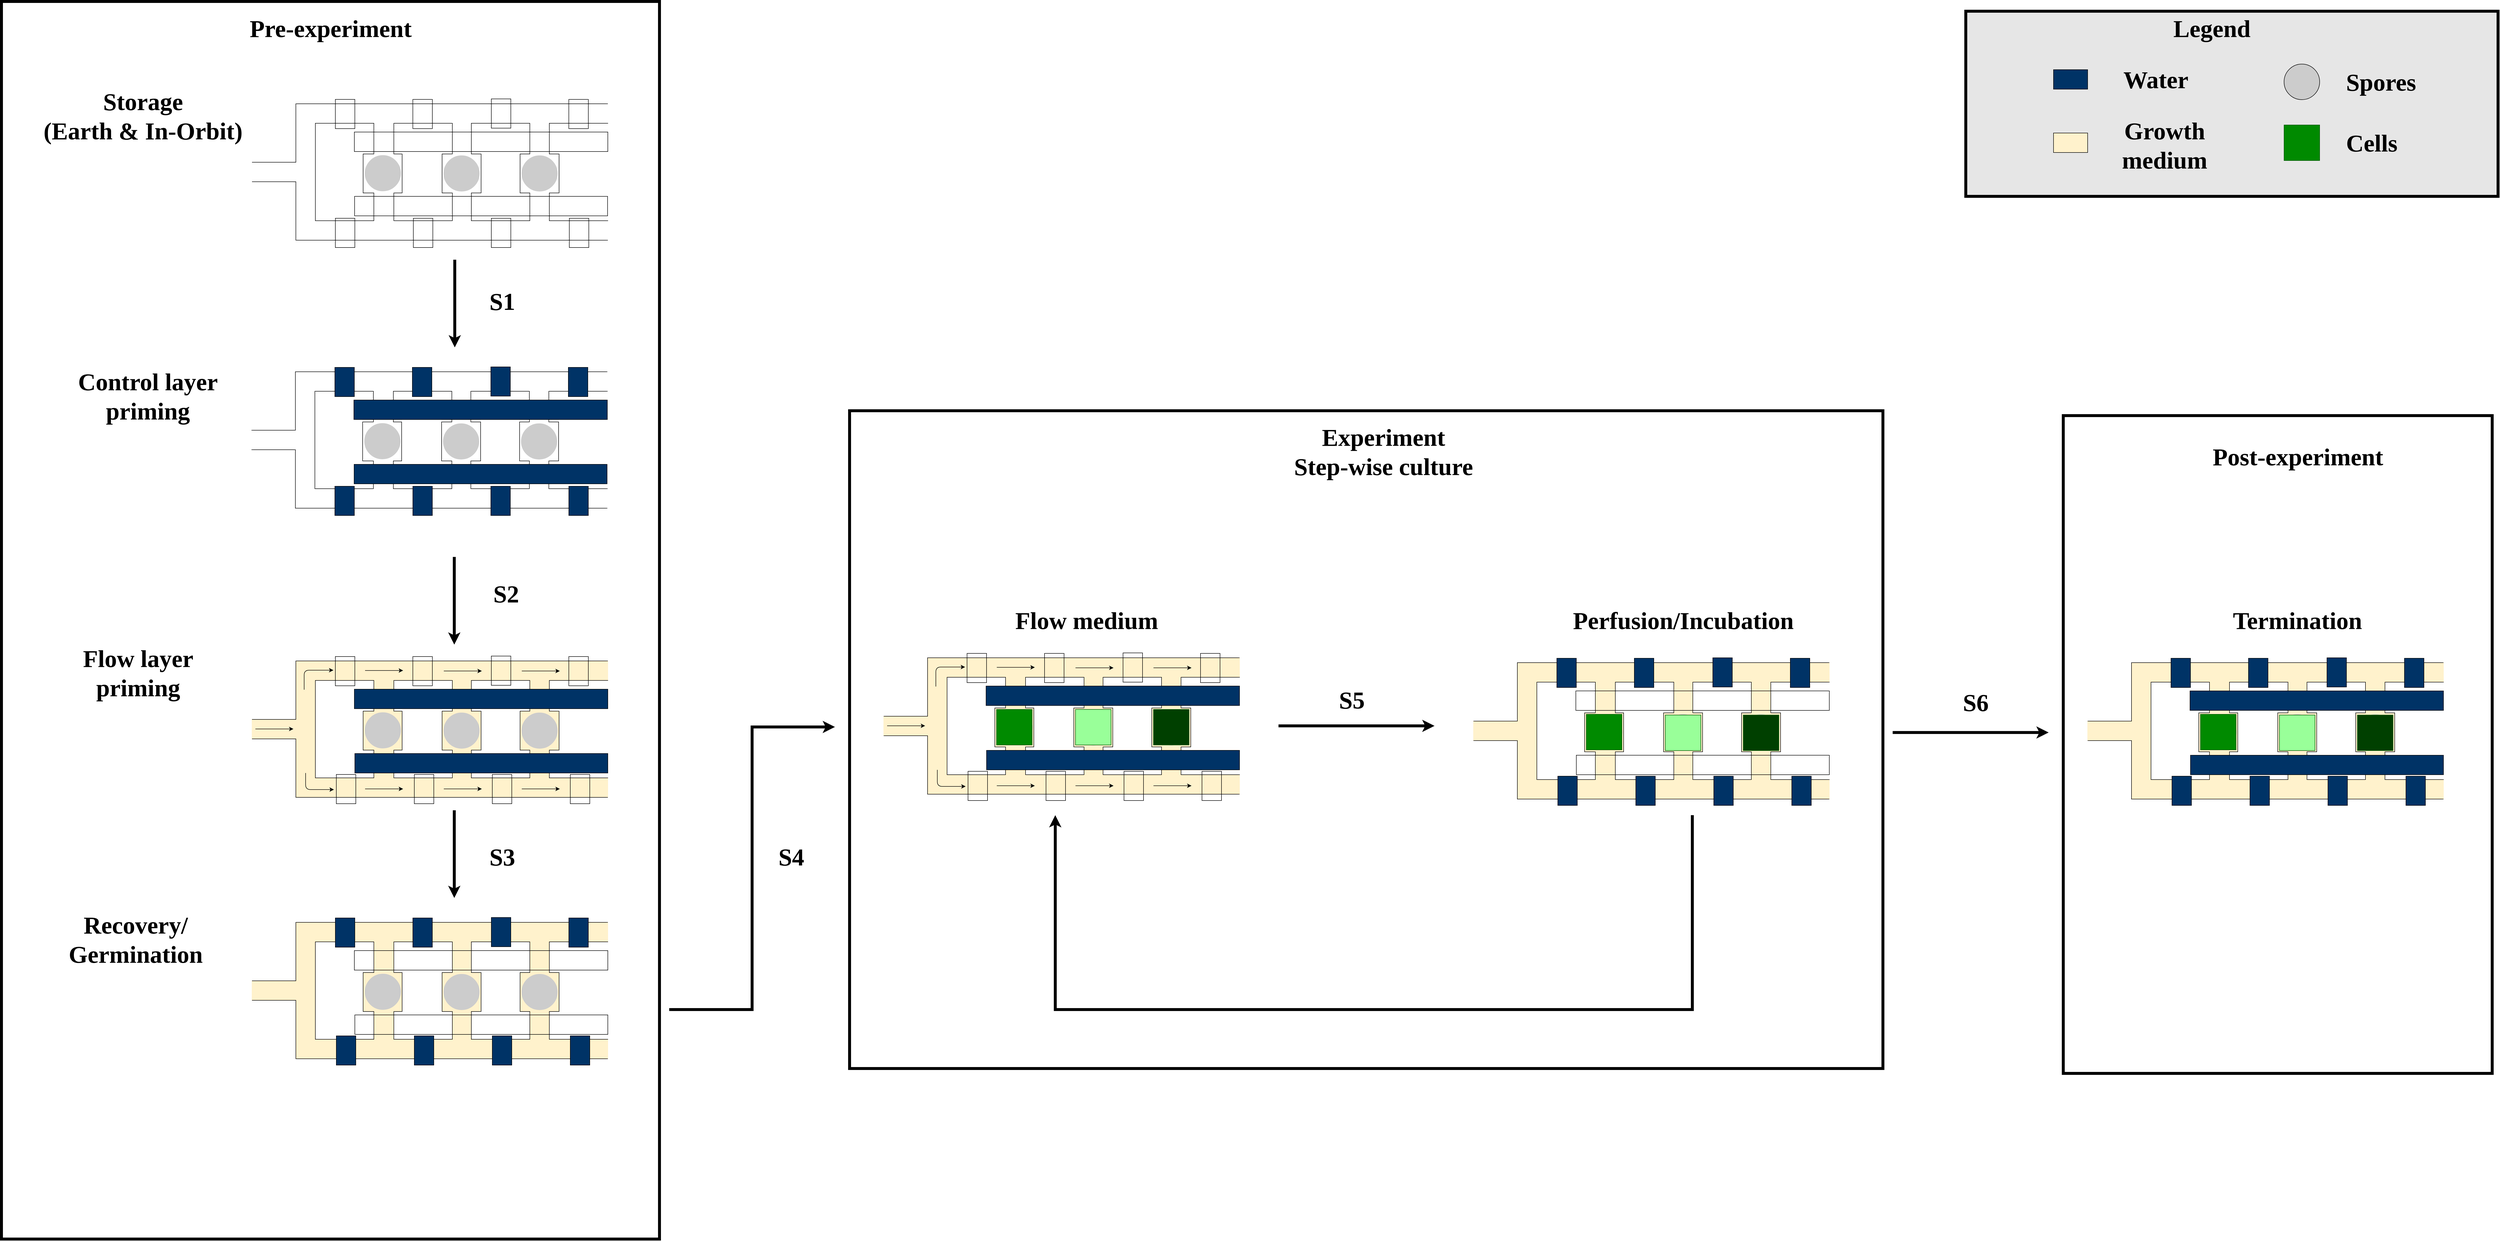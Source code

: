 <mxfile version="24.7.16" pages="2">
  <diagram id="P3-YsKaSViBWpfWXX8rw" name="CDR">
    <mxGraphModel dx="6482" dy="5308" grid="1" gridSize="10" guides="1" tooltips="1" connect="1" arrows="1" fold="1" page="1" pageScale="1" pageWidth="850" pageHeight="1100" math="0" shadow="0">
      <root>
        <mxCell id="0" />
        <mxCell id="1" parent="0" />
        <mxCell id="GOCW8Aj6e0anN713tclq-377" value="ge" style="rounded=0;whiteSpace=wrap;html=1;fillColor=#FFFFFF;strokeWidth=6;fontFamily=Georgia;fontSize=50;" parent="1" vertex="1">
          <mxGeometry x="2300" y="-530" width="880" height="1350" as="geometry" />
        </mxCell>
        <mxCell id="GOCW8Aj6e0anN713tclq-375" value="" style="rounded=0;whiteSpace=wrap;html=1;fillColor=#FFFFFF;strokeWidth=6;fontFamily=Georgia;fontSize=50;" parent="1" vertex="1">
          <mxGeometry x="-1930" y="-1380" width="1350" height="2540" as="geometry" />
        </mxCell>
        <mxCell id="GOCW8Aj6e0anN713tclq-268" value="" style="rounded=0;whiteSpace=wrap;html=1;fillColor=#FFFFFF;strokeWidth=6;fontFamily=Georgia;fontSize=50;" parent="1" vertex="1">
          <mxGeometry x="-190" y="-540" width="2120" height="1350" as="geometry" />
        </mxCell>
        <mxCell id="GOCW8Aj6e0anN713tclq-1" value="" style="rounded=0;whiteSpace=wrap;html=1;fillColor=#FFF2CC;strokeColor=#FFF2CC;fontFamily=Georgia;fontSize=50;" parent="1" vertex="1">
          <mxGeometry x="-1416" y="630" width="90" height="40" as="geometry" />
        </mxCell>
        <mxCell id="GOCW8Aj6e0anN713tclq-2" value="" style="rounded=0;whiteSpace=wrap;html=1;direction=south;strokeColor=#FFF2CC;fillColor=#FFF2CC;fontFamily=Georgia;fontSize=50;" parent="1" vertex="1">
          <mxGeometry x="-846" y="510" width="40" height="280" as="geometry" />
        </mxCell>
        <mxCell id="GOCW8Aj6e0anN713tclq-3" value="" style="rounded=0;whiteSpace=wrap;html=1;fillColor=#fff2cc;direction=south;strokeColor=#FFF2CC;fontFamily=Georgia;fontSize=50;" parent="1" vertex="1">
          <mxGeometry x="-1006" y="510" width="40" height="280" as="geometry" />
        </mxCell>
        <mxCell id="GOCW8Aj6e0anN713tclq-4" value="" style="rounded=0;whiteSpace=wrap;html=1;fillColor=#fff2cc;direction=south;strokeColor=#FFF2CC;fontFamily=Georgia;fontSize=50;" parent="1" vertex="1">
          <mxGeometry x="-1166" y="510" width="40" height="280" as="geometry" />
        </mxCell>
        <mxCell id="GOCW8Aj6e0anN713tclq-5" value="" style="rounded=0;whiteSpace=wrap;html=1;fillColor=#fff2cc;strokeColor=#FFF2CC;fontFamily=Georgia;fontSize=50;" parent="1" vertex="1">
          <mxGeometry x="-1326" y="750" width="640" height="40" as="geometry" />
        </mxCell>
        <mxCell id="GOCW8Aj6e0anN713tclq-6" value="" style="rounded=0;whiteSpace=wrap;html=1;fillColor=#FFF2CC;strokeColor=#FFF2CC;fontFamily=Georgia;fontSize=50;" parent="1" vertex="1">
          <mxGeometry x="-1326" y="510" width="640" height="40" as="geometry" />
        </mxCell>
        <mxCell id="GOCW8Aj6e0anN713tclq-7" value="" style="rounded=0;whiteSpace=wrap;html=1;fillColor=#fff2cc;direction=south;strokeColor=#FFF2CC;fontFamily=Georgia;fontSize=50;" parent="1" vertex="1">
          <mxGeometry x="-1326" y="510" width="40" height="280" as="geometry" />
        </mxCell>
        <mxCell id="GOCW8Aj6e0anN713tclq-8" value="" style="rounded=0;whiteSpace=wrap;html=1;fontFamily=Georgia;fontSize=50;" parent="1" vertex="1">
          <mxGeometry x="-806" y="550" width="120" height="200" as="geometry" />
        </mxCell>
        <mxCell id="GOCW8Aj6e0anN713tclq-9" value="" style="endArrow=none;html=1;rounded=0;exitX=1;exitY=0;exitDx=0;exitDy=0;fontFamily=Georgia;fontSize=50;" parent="1" source="GOCW8Aj6e0anN713tclq-6" edge="1">
          <mxGeometry width="50" height="50" relative="1" as="geometry">
            <mxPoint x="-746" y="510" as="sourcePoint" />
            <mxPoint x="-1416" y="630.0" as="targetPoint" />
            <Array as="points">
              <mxPoint x="-876" y="510" />
              <mxPoint x="-946" y="510" />
              <mxPoint x="-1096" y="510" />
              <mxPoint x="-1186" y="510" />
              <mxPoint x="-1326" y="510" />
              <mxPoint x="-1326" y="630" />
            </Array>
          </mxGeometry>
        </mxCell>
        <mxCell id="GOCW8Aj6e0anN713tclq-10" value="" style="endArrow=none;html=1;rounded=0;exitX=1;exitY=1;exitDx=0;exitDy=0;fontFamily=Georgia;fontSize=50;" parent="1" source="GOCW8Aj6e0anN713tclq-5" edge="1">
          <mxGeometry width="50" height="50" relative="1" as="geometry">
            <mxPoint x="-746" y="790" as="sourcePoint" />
            <mxPoint x="-1416" y="670.0" as="targetPoint" />
            <Array as="points">
              <mxPoint x="-1056" y="790" />
              <mxPoint x="-1216" y="790" />
              <mxPoint x="-1276" y="790" />
              <mxPoint x="-1326" y="790" />
              <mxPoint x="-1326" y="680" />
              <mxPoint x="-1326" y="670" />
              <mxPoint x="-1346" y="670" />
            </Array>
          </mxGeometry>
        </mxCell>
        <mxCell id="GOCW8Aj6e0anN713tclq-11" value="" style="rounded=0;whiteSpace=wrap;html=1;fontFamily=Georgia;fontSize=50;" parent="1" vertex="1">
          <mxGeometry x="-1286" y="550" width="120" height="200" as="geometry" />
        </mxCell>
        <mxCell id="GOCW8Aj6e0anN713tclq-12" value="" style="rounded=0;whiteSpace=wrap;html=1;fontFamily=Georgia;fontSize=50;" parent="1" vertex="1">
          <mxGeometry x="-1125" y="550" width="120" height="200" as="geometry" />
        </mxCell>
        <mxCell id="GOCW8Aj6e0anN713tclq-13" value="" style="rounded=0;whiteSpace=wrap;html=1;fontFamily=Georgia;fontSize=50;" parent="1" vertex="1">
          <mxGeometry x="-966" y="550" width="120" height="200" as="geometry" />
        </mxCell>
        <mxCell id="GOCW8Aj6e0anN713tclq-14" value="" style="whiteSpace=wrap;html=1;aspect=fixed;fillColor=#FFF2CC;fontFamily=Georgia;fontSize=50;" parent="1" vertex="1">
          <mxGeometry x="-1188" y="613" width="80" height="80" as="geometry" />
        </mxCell>
        <mxCell id="GOCW8Aj6e0anN713tclq-15" value="" style="whiteSpace=wrap;html=1;aspect=fixed;fillColor=#FFF2CC;fontFamily=Georgia;fontSize=50;" parent="1" vertex="1">
          <mxGeometry x="-1026" y="613" width="80" height="80" as="geometry" />
        </mxCell>
        <mxCell id="GOCW8Aj6e0anN713tclq-16" value="" style="whiteSpace=wrap;html=1;aspect=fixed;fillColor=#FFF2CC;fontFamily=Georgia;fontSize=50;" parent="1" vertex="1">
          <mxGeometry x="-866" y="613" width="80" height="80" as="geometry" />
        </mxCell>
        <mxCell id="GOCW8Aj6e0anN713tclq-17" value="" style="rounded=0;whiteSpace=wrap;html=1;fillColor=#FFF2CC;strokeColor=#FFF2CC;direction=south;fontFamily=Georgia;fontSize=50;" parent="1" vertex="1">
          <mxGeometry x="-1165" y="611" width="39" height="86" as="geometry" />
        </mxCell>
        <mxCell id="GOCW8Aj6e0anN713tclq-18" value="" style="rounded=0;whiteSpace=wrap;html=1;fillColor=#FFF2CC;strokeColor=#FFF2CC;direction=south;fontFamily=Georgia;fontSize=50;" parent="1" vertex="1">
          <mxGeometry x="-1004" y="612" width="37" height="86" as="geometry" />
        </mxCell>
        <mxCell id="GOCW8Aj6e0anN713tclq-19" value="" style="rounded=0;whiteSpace=wrap;html=1;fillColor=#FFF2CC;strokeColor=#FFF2CC;direction=south;fontFamily=Georgia;fontSize=50;" parent="1" vertex="1">
          <mxGeometry x="-845" y="612" width="38" height="86" as="geometry" />
        </mxCell>
        <mxCell id="GOCW8Aj6e0anN713tclq-20" value="" style="rounded=0;whiteSpace=wrap;html=1;strokeColor=#FFFFFF;fillColor=#FFFFFF;fontFamily=Georgia;fontSize=50;" parent="1" vertex="1">
          <mxGeometry x="-733" y="608" width="49" height="91" as="geometry" />
        </mxCell>
        <mxCell id="GOCW8Aj6e0anN713tclq-21" value="" style="rounded=0;whiteSpace=wrap;html=1;strokeColor=#FFFFFF;fillColor=#FFFFFF;fontFamily=Georgia;fontSize=50;" parent="1" vertex="1">
          <mxGeometry x="-721" y="740" width="38" height="9" as="geometry" />
        </mxCell>
        <mxCell id="GOCW8Aj6e0anN713tclq-22" value="" style="rounded=0;whiteSpace=wrap;html=1;strokeColor=#FFFFFF;fillColor=#FFFFFF;fontFamily=Georgia;fontSize=50;" parent="1" vertex="1">
          <mxGeometry x="-721" y="551" width="37" height="18" as="geometry" />
        </mxCell>
        <mxCell id="GOCW8Aj6e0anN713tclq-23" value="" style="rounded=0;whiteSpace=wrap;html=1;direction=west;fontColor=#ffffff;fillColor=#003366;fontFamily=Georgia;fontSize=50;" parent="1" vertex="1">
          <mxGeometry x="-1245" y="501" width="40" height="60" as="geometry" />
        </mxCell>
        <mxCell id="GOCW8Aj6e0anN713tclq-24" value="" style="rounded=0;whiteSpace=wrap;html=1;direction=west;fontColor=#ffffff;fillColor=#003366;fontFamily=Georgia;fontSize=50;" parent="1" vertex="1">
          <mxGeometry x="-925" y="500" width="40" height="60" as="geometry" />
        </mxCell>
        <mxCell id="GOCW8Aj6e0anN713tclq-25" value="" style="rounded=0;whiteSpace=wrap;html=1;direction=west;fontColor=#ffffff;fillColor=#003366;fontFamily=Georgia;fontSize=50;" parent="1" vertex="1">
          <mxGeometry x="-1243" y="743" width="40" height="60" as="geometry" />
        </mxCell>
        <mxCell id="GOCW8Aj6e0anN713tclq-26" value="" style="rounded=0;whiteSpace=wrap;html=1;direction=west;fontColor=#ffffff;fillColor=#003366;fontFamily=Georgia;fontSize=50;" parent="1" vertex="1">
          <mxGeometry x="-1083" y="743" width="40" height="60" as="geometry" />
        </mxCell>
        <mxCell id="GOCW8Aj6e0anN713tclq-27" value="" style="rounded=0;whiteSpace=wrap;html=1;direction=west;fontColor=#ffffff;fillColor=#003366;fontFamily=Georgia;fontSize=50;" parent="1" vertex="1">
          <mxGeometry x="-923" y="743" width="40" height="60" as="geometry" />
        </mxCell>
        <mxCell id="GOCW8Aj6e0anN713tclq-28" value="" style="rounded=0;whiteSpace=wrap;html=1;direction=west;fontColor=#ffffff;fillColor=#003366;fontFamily=Georgia;fontSize=50;" parent="1" vertex="1">
          <mxGeometry x="-763" y="743" width="40" height="60" as="geometry" />
        </mxCell>
        <mxCell id="GOCW8Aj6e0anN713tclq-29" value="" style="ellipse;whiteSpace=wrap;html=1;aspect=fixed;fillColor=#CCCCCC;strokeColor=#CCCCCC;fontFamily=Georgia;fontSize=50;" parent="1" vertex="1">
          <mxGeometry x="-1184" y="616" width="73" height="73" as="geometry" />
        </mxCell>
        <mxCell id="GOCW8Aj6e0anN713tclq-30" value="" style="ellipse;whiteSpace=wrap;html=1;aspect=fixed;fillColor=#CCCCCC;strokeColor=#CCCCCC;fontFamily=Georgia;fontSize=50;" parent="1" vertex="1">
          <mxGeometry x="-1022.5" y="616.5" width="73" height="73" as="geometry" />
        </mxCell>
        <mxCell id="GOCW8Aj6e0anN713tclq-31" value="" style="ellipse;whiteSpace=wrap;html=1;aspect=fixed;fillColor=#CCCCCC;strokeColor=#CCCCCC;fontFamily=Georgia;fontSize=50;" parent="1" vertex="1">
          <mxGeometry x="-862.5" y="616.5" width="73" height="73" as="geometry" />
        </mxCell>
        <mxCell id="GOCW8Aj6e0anN713tclq-32" value="" style="rounded=0;whiteSpace=wrap;html=1;direction=west;fontColor=#ffffff;fillColor=#003366;fontFamily=Georgia;fontSize=50;" parent="1" vertex="1">
          <mxGeometry x="-1086" y="501" width="40" height="60" as="geometry" />
        </mxCell>
        <mxCell id="GOCW8Aj6e0anN713tclq-33" value="" style="rounded=0;whiteSpace=wrap;html=1;direction=west;fontColor=#ffffff;fillColor=#003366;fontFamily=Georgia;fontSize=50;" parent="1" vertex="1">
          <mxGeometry x="-766" y="501" width="40" height="60" as="geometry" />
        </mxCell>
        <mxCell id="GOCW8Aj6e0anN713tclq-34" value="" style="rounded=0;whiteSpace=wrap;html=1;direction=south;strokeColor=#FFFFFF;fontFamily=Georgia;fontSize=50;" parent="1" vertex="1">
          <mxGeometry x="-702" y="560" width="16" height="180" as="geometry" />
        </mxCell>
        <mxCell id="GOCW8Aj6e0anN713tclq-35" value="" style="rounded=0;whiteSpace=wrap;html=1;direction=south;fontColor=#ffffff;fillColor=none;fontFamily=Georgia;fontSize=50;" parent="1" vertex="1">
          <mxGeometry x="-1205" y="700" width="519" height="40" as="geometry" />
        </mxCell>
        <mxCell id="GOCW8Aj6e0anN713tclq-36" value="" style="rounded=0;whiteSpace=wrap;html=1;direction=south;fontColor=#ffffff;fillColor=none;fontFamily=Georgia;fontSize=50;" parent="1" vertex="1">
          <mxGeometry x="-1206" y="568" width="520" height="40" as="geometry" />
        </mxCell>
        <mxCell id="GOCW8Aj6e0anN713tclq-73" value="" style="rounded=0;whiteSpace=wrap;html=1;fillColor=#FFF2CC;strokeColor=#FFF2CC;fontFamily=Georgia;fontSize=50;" parent="1" vertex="1">
          <mxGeometry x="-1416" y="93.5" width="90" height="40" as="geometry" />
        </mxCell>
        <mxCell id="GOCW8Aj6e0anN713tclq-74" value="" style="rounded=0;whiteSpace=wrap;html=1;direction=south;strokeColor=#FFF2CC;fillColor=#FFF2CC;fontFamily=Georgia;fontSize=50;" parent="1" vertex="1">
          <mxGeometry x="-846" y="-26.5" width="40" height="280" as="geometry" />
        </mxCell>
        <mxCell id="GOCW8Aj6e0anN713tclq-75" value="" style="rounded=0;whiteSpace=wrap;html=1;fillColor=#fff2cc;direction=south;strokeColor=#FFF2CC;fontFamily=Georgia;fontSize=50;" parent="1" vertex="1">
          <mxGeometry x="-1006" y="-26.5" width="40" height="280" as="geometry" />
        </mxCell>
        <mxCell id="GOCW8Aj6e0anN713tclq-76" value="" style="rounded=0;whiteSpace=wrap;html=1;fillColor=#fff2cc;direction=south;strokeColor=#FFF2CC;fontFamily=Georgia;fontSize=50;" parent="1" vertex="1">
          <mxGeometry x="-1166" y="-26.5" width="40" height="280" as="geometry" />
        </mxCell>
        <mxCell id="GOCW8Aj6e0anN713tclq-77" value="" style="rounded=0;whiteSpace=wrap;html=1;fillColor=#fff2cc;strokeColor=#FFF2CC;fontFamily=Georgia;fontSize=50;" parent="1" vertex="1">
          <mxGeometry x="-1326" y="213.5" width="640" height="40" as="geometry" />
        </mxCell>
        <mxCell id="GOCW8Aj6e0anN713tclq-78" value="" style="rounded=0;whiteSpace=wrap;html=1;fillColor=#FFF2CC;strokeColor=#FFF2CC;fontFamily=Georgia;fontSize=50;" parent="1" vertex="1">
          <mxGeometry x="-1326" y="-26.5" width="640" height="40" as="geometry" />
        </mxCell>
        <mxCell id="GOCW8Aj6e0anN713tclq-79" value="" style="rounded=0;whiteSpace=wrap;html=1;fillColor=#fff2cc;direction=south;strokeColor=#FFF2CC;fontFamily=Georgia;fontSize=50;" parent="1" vertex="1">
          <mxGeometry x="-1326" y="-26.5" width="40" height="280" as="geometry" />
        </mxCell>
        <mxCell id="GOCW8Aj6e0anN713tclq-80" value="" style="rounded=0;whiteSpace=wrap;html=1;fontFamily=Georgia;fontSize=50;" parent="1" vertex="1">
          <mxGeometry x="-806" y="13.5" width="120" height="200" as="geometry" />
        </mxCell>
        <mxCell id="GOCW8Aj6e0anN713tclq-81" value="" style="endArrow=none;html=1;rounded=0;exitX=1;exitY=0;exitDx=0;exitDy=0;fontFamily=Georgia;fontSize=50;" parent="1" source="GOCW8Aj6e0anN713tclq-78" edge="1">
          <mxGeometry width="50" height="50" relative="1" as="geometry">
            <mxPoint x="-746" y="-26.5" as="sourcePoint" />
            <mxPoint x="-1416" y="93.5" as="targetPoint" />
            <Array as="points">
              <mxPoint x="-876" y="-26.5" />
              <mxPoint x="-946" y="-26.5" />
              <mxPoint x="-1096" y="-26.5" />
              <mxPoint x="-1186" y="-26.5" />
              <mxPoint x="-1326" y="-26.5" />
              <mxPoint x="-1326" y="93.5" />
            </Array>
          </mxGeometry>
        </mxCell>
        <mxCell id="GOCW8Aj6e0anN713tclq-82" value="" style="endArrow=none;html=1;rounded=0;exitX=1;exitY=1;exitDx=0;exitDy=0;fontFamily=Georgia;fontSize=50;" parent="1" source="GOCW8Aj6e0anN713tclq-77" edge="1">
          <mxGeometry width="50" height="50" relative="1" as="geometry">
            <mxPoint x="-746" y="253.5" as="sourcePoint" />
            <mxPoint x="-1416" y="133.5" as="targetPoint" />
            <Array as="points">
              <mxPoint x="-1056" y="253.5" />
              <mxPoint x="-1216" y="253.5" />
              <mxPoint x="-1276" y="253.5" />
              <mxPoint x="-1326" y="253.5" />
              <mxPoint x="-1326" y="143.5" />
              <mxPoint x="-1326" y="133.5" />
              <mxPoint x="-1346" y="133.5" />
            </Array>
          </mxGeometry>
        </mxCell>
        <mxCell id="GOCW8Aj6e0anN713tclq-83" value="" style="rounded=0;whiteSpace=wrap;html=1;fontFamily=Georgia;fontSize=50;" parent="1" vertex="1">
          <mxGeometry x="-1286" y="13.5" width="120" height="200" as="geometry" />
        </mxCell>
        <mxCell id="GOCW8Aj6e0anN713tclq-84" value="" style="rounded=0;whiteSpace=wrap;html=1;fontFamily=Georgia;fontSize=50;" parent="1" vertex="1">
          <mxGeometry x="-1125" y="13.5" width="120" height="200" as="geometry" />
        </mxCell>
        <mxCell id="GOCW8Aj6e0anN713tclq-85" value="" style="rounded=0;whiteSpace=wrap;html=1;fontFamily=Georgia;fontSize=50;" parent="1" vertex="1">
          <mxGeometry x="-966" y="13.5" width="120" height="200" as="geometry" />
        </mxCell>
        <mxCell id="GOCW8Aj6e0anN713tclq-86" value="" style="whiteSpace=wrap;html=1;aspect=fixed;fillColor=#FFF2CC;fontFamily=Georgia;fontSize=50;" parent="1" vertex="1">
          <mxGeometry x="-1188" y="76.5" width="80" height="80" as="geometry" />
        </mxCell>
        <mxCell id="GOCW8Aj6e0anN713tclq-87" value="" style="whiteSpace=wrap;html=1;aspect=fixed;fillColor=#FFF2CC;fontFamily=Georgia;fontSize=50;" parent="1" vertex="1">
          <mxGeometry x="-1026" y="76.5" width="80" height="80" as="geometry" />
        </mxCell>
        <mxCell id="GOCW8Aj6e0anN713tclq-88" value="" style="whiteSpace=wrap;html=1;aspect=fixed;fillColor=#FFF2CC;fontFamily=Georgia;fontSize=50;" parent="1" vertex="1">
          <mxGeometry x="-866" y="76.5" width="80" height="80" as="geometry" />
        </mxCell>
        <mxCell id="GOCW8Aj6e0anN713tclq-89" value="" style="rounded=0;whiteSpace=wrap;html=1;fillColor=#FFF2CC;strokeColor=#FFF2CC;direction=south;fontFamily=Georgia;fontSize=50;" parent="1" vertex="1">
          <mxGeometry x="-1165" y="74.5" width="39" height="86" as="geometry" />
        </mxCell>
        <mxCell id="GOCW8Aj6e0anN713tclq-90" value="" style="rounded=0;whiteSpace=wrap;html=1;fillColor=#FFF2CC;strokeColor=#FFF2CC;direction=south;fontFamily=Georgia;fontSize=50;" parent="1" vertex="1">
          <mxGeometry x="-1004" y="75.5" width="37" height="86" as="geometry" />
        </mxCell>
        <mxCell id="GOCW8Aj6e0anN713tclq-91" value="" style="rounded=0;whiteSpace=wrap;html=1;fillColor=#FFF2CC;strokeColor=#FFF2CC;direction=south;fontFamily=Georgia;fontSize=50;" parent="1" vertex="1">
          <mxGeometry x="-845" y="75.5" width="38" height="86" as="geometry" />
        </mxCell>
        <mxCell id="GOCW8Aj6e0anN713tclq-92" value="" style="rounded=0;whiteSpace=wrap;html=1;strokeColor=#FFFFFF;fillColor=#FFFFFF;fontFamily=Georgia;fontSize=50;" parent="1" vertex="1">
          <mxGeometry x="-733" y="71.5" width="49" height="91" as="geometry" />
        </mxCell>
        <mxCell id="GOCW8Aj6e0anN713tclq-93" value="" style="rounded=0;whiteSpace=wrap;html=1;strokeColor=#FFFFFF;fillColor=#FFFFFF;fontFamily=Georgia;fontSize=50;" parent="1" vertex="1">
          <mxGeometry x="-721" y="203.5" width="38" height="9" as="geometry" />
        </mxCell>
        <mxCell id="GOCW8Aj6e0anN713tclq-94" value="" style="rounded=0;whiteSpace=wrap;html=1;strokeColor=#FFFFFF;fillColor=#FFFFFF;fontFamily=Georgia;fontSize=50;" parent="1" vertex="1">
          <mxGeometry x="-721" y="14.5" width="37" height="18" as="geometry" />
        </mxCell>
        <mxCell id="GOCW8Aj6e0anN713tclq-95" value="" style="rounded=0;whiteSpace=wrap;html=1;direction=west;fontColor=#ffffff;fillColor=none;fontFamily=Georgia;fontSize=50;" parent="1" vertex="1">
          <mxGeometry x="-1245" y="-35.5" width="40" height="60" as="geometry" />
        </mxCell>
        <mxCell id="GOCW8Aj6e0anN713tclq-96" value="" style="rounded=0;whiteSpace=wrap;html=1;direction=west;fontColor=#ffffff;fillColor=none;fontFamily=Georgia;fontSize=50;" parent="1" vertex="1">
          <mxGeometry x="-925" y="-36.5" width="40" height="60" as="geometry" />
        </mxCell>
        <mxCell id="GOCW8Aj6e0anN713tclq-97" value="" style="rounded=0;whiteSpace=wrap;html=1;direction=west;fontColor=#ffffff;fillColor=none;fontFamily=Georgia;fontSize=50;" parent="1" vertex="1">
          <mxGeometry x="-1243" y="206.5" width="40" height="60" as="geometry" />
        </mxCell>
        <mxCell id="GOCW8Aj6e0anN713tclq-98" value="" style="rounded=0;whiteSpace=wrap;html=1;direction=west;fontColor=#ffffff;fillColor=none;fontFamily=Georgia;fontSize=50;" parent="1" vertex="1">
          <mxGeometry x="-1083" y="206.5" width="40" height="60" as="geometry" />
        </mxCell>
        <mxCell id="GOCW8Aj6e0anN713tclq-99" value="" style="rounded=0;whiteSpace=wrap;html=1;direction=west;fontColor=#ffffff;fillColor=none;fontFamily=Georgia;fontSize=50;" parent="1" vertex="1">
          <mxGeometry x="-923" y="206.5" width="40" height="60" as="geometry" />
        </mxCell>
        <mxCell id="GOCW8Aj6e0anN713tclq-100" value="" style="rounded=0;whiteSpace=wrap;html=1;direction=west;fontColor=#ffffff;fillColor=none;fontFamily=Georgia;fontSize=50;" parent="1" vertex="1">
          <mxGeometry x="-763" y="206.5" width="40" height="60" as="geometry" />
        </mxCell>
        <mxCell id="GOCW8Aj6e0anN713tclq-101" value="" style="ellipse;whiteSpace=wrap;html=1;aspect=fixed;fillColor=#CCCCCC;strokeColor=#CCCCCC;fontFamily=Georgia;fontSize=50;" parent="1" vertex="1">
          <mxGeometry x="-1184" y="79.5" width="73" height="73" as="geometry" />
        </mxCell>
        <mxCell id="GOCW8Aj6e0anN713tclq-102" value="" style="ellipse;whiteSpace=wrap;html=1;aspect=fixed;fillColor=#CCCCCC;strokeColor=#CCCCCC;fontFamily=Georgia;fontSize=50;" parent="1" vertex="1">
          <mxGeometry x="-1022.5" y="80" width="73" height="73" as="geometry" />
        </mxCell>
        <mxCell id="GOCW8Aj6e0anN713tclq-103" value="" style="ellipse;whiteSpace=wrap;html=1;aspect=fixed;fillColor=#CCCCCC;strokeColor=#CCCCCC;fontFamily=Georgia;fontSize=50;" parent="1" vertex="1">
          <mxGeometry x="-862.5" y="80" width="73" height="73" as="geometry" />
        </mxCell>
        <mxCell id="GOCW8Aj6e0anN713tclq-104" value="" style="rounded=0;whiteSpace=wrap;html=1;direction=west;fontColor=#ffffff;fillColor=none;fontFamily=Georgia;fontSize=50;" parent="1" vertex="1">
          <mxGeometry x="-1086" y="-35.5" width="40" height="60" as="geometry" />
        </mxCell>
        <mxCell id="GOCW8Aj6e0anN713tclq-105" value="" style="rounded=0;whiteSpace=wrap;html=1;direction=west;fontColor=#ffffff;fillColor=none;fontFamily=Georgia;fontSize=50;" parent="1" vertex="1">
          <mxGeometry x="-766" y="-35.5" width="40" height="60" as="geometry" />
        </mxCell>
        <mxCell id="GOCW8Aj6e0anN713tclq-106" value="" style="rounded=0;whiteSpace=wrap;html=1;direction=south;strokeColor=#FFFFFF;fontFamily=Georgia;fontSize=50;" parent="1" vertex="1">
          <mxGeometry x="-702" y="23.5" width="16" height="180" as="geometry" />
        </mxCell>
        <mxCell id="GOCW8Aj6e0anN713tclq-107" value="" style="rounded=0;whiteSpace=wrap;html=1;direction=south;fontColor=#ffffff;fillColor=#003366;fontFamily=Georgia;fontSize=50;" parent="1" vertex="1">
          <mxGeometry x="-1205" y="163.5" width="519" height="40" as="geometry" />
        </mxCell>
        <mxCell id="GOCW8Aj6e0anN713tclq-108" value="" style="rounded=0;whiteSpace=wrap;html=1;direction=south;fontColor=#ffffff;fillColor=#003366;fontFamily=Georgia;fontSize=50;" parent="1" vertex="1">
          <mxGeometry x="-1206" y="31.5" width="520" height="40" as="geometry" />
        </mxCell>
        <mxCell id="GOCW8Aj6e0anN713tclq-109" value="" style="edgeStyle=segmentEdgeStyle;endArrow=classic;html=1;fontFamily=Georgia;fontSize=50;" parent="1" edge="1">
          <mxGeometry width="50" height="50" relative="1" as="geometry">
            <mxPoint x="-1309" y="32.5" as="sourcePoint" />
            <mxPoint x="-1249" y="-7.5" as="targetPoint" />
            <Array as="points">
              <mxPoint x="-1309" y="-7.5" />
            </Array>
          </mxGeometry>
        </mxCell>
        <mxCell id="GOCW8Aj6e0anN713tclq-110" value="" style="edgeStyle=segmentEdgeStyle;endArrow=classic;html=1;entryX=0.122;entryY=0.6;entryDx=0;entryDy=0;entryPerimeter=0;fontFamily=Georgia;fontSize=50;" parent="1" target="GOCW8Aj6e0anN713tclq-77" edge="1">
          <mxGeometry width="50" height="50" relative="1" as="geometry">
            <mxPoint x="-1306" y="203.5" as="sourcePoint" />
            <mxPoint x="-1256" y="237.99" as="targetPoint" />
            <Array as="points">
              <mxPoint x="-1306" y="237.5" />
            </Array>
          </mxGeometry>
        </mxCell>
        <mxCell id="GOCW8Aj6e0anN713tclq-111" value="" style="endArrow=classic;html=1;fontFamily=Georgia;fontSize=50;" parent="1" edge="1">
          <mxGeometry width="50" height="50" relative="1" as="geometry">
            <mxPoint x="-1022.5" y="-5.84" as="sourcePoint" />
            <mxPoint x="-944.5" y="-5.84" as="targetPoint" />
          </mxGeometry>
        </mxCell>
        <mxCell id="GOCW8Aj6e0anN713tclq-112" value="" style="endArrow=classic;html=1;fontFamily=Georgia;fontSize=50;" parent="1" edge="1">
          <mxGeometry width="50" height="50" relative="1" as="geometry">
            <mxPoint x="-1184" y="-6.84" as="sourcePoint" />
            <mxPoint x="-1106.0" y="-6.84" as="targetPoint" />
          </mxGeometry>
        </mxCell>
        <mxCell id="GOCW8Aj6e0anN713tclq-113" value="" style="endArrow=classic;html=1;fontFamily=Georgia;fontSize=50;" parent="1" edge="1">
          <mxGeometry width="50" height="50" relative="1" as="geometry">
            <mxPoint x="-862.5" y="-5.84" as="sourcePoint" />
            <mxPoint x="-784.5" y="-5.84" as="targetPoint" />
          </mxGeometry>
        </mxCell>
        <mxCell id="GOCW8Aj6e0anN713tclq-114" value="" style="endArrow=classic;html=1;fontFamily=Georgia;fontSize=50;" parent="1" edge="1">
          <mxGeometry width="50" height="50" relative="1" as="geometry">
            <mxPoint x="-1184" y="236.16" as="sourcePoint" />
            <mxPoint x="-1106.0" y="236.16" as="targetPoint" />
          </mxGeometry>
        </mxCell>
        <mxCell id="GOCW8Aj6e0anN713tclq-115" value="" style="endArrow=classic;html=1;fontFamily=Georgia;fontSize=50;" parent="1" edge="1">
          <mxGeometry width="50" height="50" relative="1" as="geometry">
            <mxPoint x="-1022.5" y="236.16" as="sourcePoint" />
            <mxPoint x="-944.5" y="236.16" as="targetPoint" />
          </mxGeometry>
        </mxCell>
        <mxCell id="GOCW8Aj6e0anN713tclq-116" value="" style="endArrow=classic;html=1;fontFamily=Georgia;fontSize=50;" parent="1" edge="1">
          <mxGeometry width="50" height="50" relative="1" as="geometry">
            <mxPoint x="-862.5" y="236.16" as="sourcePoint" />
            <mxPoint x="-784.5" y="236.16" as="targetPoint" />
          </mxGeometry>
        </mxCell>
        <mxCell id="GOCW8Aj6e0anN713tclq-117" value="" style="endArrow=classic;html=1;fontFamily=Georgia;fontSize=50;" parent="1" edge="1">
          <mxGeometry width="50" height="50" relative="1" as="geometry">
            <mxPoint x="-1409" y="113.08" as="sourcePoint" />
            <mxPoint x="-1331" y="113.08" as="targetPoint" />
          </mxGeometry>
        </mxCell>
        <mxCell id="GOCW8Aj6e0anN713tclq-118" value="" style="rounded=0;whiteSpace=wrap;html=1;fillColor=#FFF2CC;strokeColor=#FFF2CC;fontFamily=Georgia;fontSize=50;" parent="1" vertex="1">
          <mxGeometry x="-120" y="87" width="90" height="40" as="geometry" />
        </mxCell>
        <mxCell id="GOCW8Aj6e0anN713tclq-119" value="" style="rounded=0;whiteSpace=wrap;html=1;direction=south;strokeColor=#FFF2CC;fillColor=#FFF2CC;fontFamily=Georgia;fontSize=50;" parent="1" vertex="1">
          <mxGeometry x="450" y="-33" width="40" height="280" as="geometry" />
        </mxCell>
        <mxCell id="GOCW8Aj6e0anN713tclq-120" value="" style="rounded=0;whiteSpace=wrap;html=1;fillColor=#fff2cc;direction=south;strokeColor=#FFF2CC;fontFamily=Georgia;fontSize=50;" parent="1" vertex="1">
          <mxGeometry x="290" y="-33" width="40" height="280" as="geometry" />
        </mxCell>
        <mxCell id="GOCW8Aj6e0anN713tclq-121" value="" style="rounded=0;whiteSpace=wrap;html=1;fillColor=#fff2cc;direction=south;strokeColor=#FFF2CC;fontFamily=Georgia;fontSize=50;" parent="1" vertex="1">
          <mxGeometry x="130" y="-33" width="40" height="280" as="geometry" />
        </mxCell>
        <mxCell id="GOCW8Aj6e0anN713tclq-122" value="" style="rounded=0;whiteSpace=wrap;html=1;fillColor=#fff2cc;strokeColor=#FFF2CC;fontFamily=Georgia;fontSize=50;" parent="1" vertex="1">
          <mxGeometry x="-30" y="207" width="640" height="40" as="geometry" />
        </mxCell>
        <mxCell id="GOCW8Aj6e0anN713tclq-123" value="" style="rounded=0;whiteSpace=wrap;html=1;fillColor=#FFF2CC;strokeColor=#FFF2CC;fontFamily=Georgia;fontSize=50;" parent="1" vertex="1">
          <mxGeometry x="-30" y="-33" width="640" height="40" as="geometry" />
        </mxCell>
        <mxCell id="GOCW8Aj6e0anN713tclq-124" value="" style="rounded=0;whiteSpace=wrap;html=1;fillColor=#fff2cc;direction=south;strokeColor=#FFF2CC;fontFamily=Georgia;fontSize=50;" parent="1" vertex="1">
          <mxGeometry x="-30" y="-33" width="40" height="280" as="geometry" />
        </mxCell>
        <mxCell id="GOCW8Aj6e0anN713tclq-125" value="" style="rounded=0;whiteSpace=wrap;html=1;fontFamily=Georgia;fontSize=50;" parent="1" vertex="1">
          <mxGeometry x="490" y="7" width="120" height="200" as="geometry" />
        </mxCell>
        <mxCell id="GOCW8Aj6e0anN713tclq-126" value="" style="endArrow=none;html=1;rounded=0;exitX=1;exitY=0;exitDx=0;exitDy=0;fontFamily=Georgia;fontSize=50;" parent="1" source="GOCW8Aj6e0anN713tclq-123" edge="1">
          <mxGeometry width="50" height="50" relative="1" as="geometry">
            <mxPoint x="550" y="-33" as="sourcePoint" />
            <mxPoint x="-120" y="87.0" as="targetPoint" />
            <Array as="points">
              <mxPoint x="420" y="-33" />
              <mxPoint x="350" y="-33" />
              <mxPoint x="200" y="-33" />
              <mxPoint x="110" y="-33" />
              <mxPoint x="-30" y="-33" />
              <mxPoint x="-30" y="87" />
            </Array>
          </mxGeometry>
        </mxCell>
        <mxCell id="GOCW8Aj6e0anN713tclq-127" value="" style="endArrow=none;html=1;rounded=0;exitX=1;exitY=1;exitDx=0;exitDy=0;fontFamily=Georgia;fontSize=50;" parent="1" source="GOCW8Aj6e0anN713tclq-122" edge="1">
          <mxGeometry width="50" height="50" relative="1" as="geometry">
            <mxPoint x="550" y="247" as="sourcePoint" />
            <mxPoint x="-120" y="127.0" as="targetPoint" />
            <Array as="points">
              <mxPoint x="240" y="247" />
              <mxPoint x="80" y="247" />
              <mxPoint x="20" y="247" />
              <mxPoint x="-30" y="247" />
              <mxPoint x="-30" y="137" />
              <mxPoint x="-30" y="127" />
              <mxPoint x="-50" y="127" />
            </Array>
          </mxGeometry>
        </mxCell>
        <mxCell id="GOCW8Aj6e0anN713tclq-128" value="" style="rounded=0;whiteSpace=wrap;html=1;fontFamily=Georgia;fontSize=50;" parent="1" vertex="1">
          <mxGeometry x="10" y="7" width="120" height="200" as="geometry" />
        </mxCell>
        <mxCell id="GOCW8Aj6e0anN713tclq-129" value="" style="rounded=0;whiteSpace=wrap;html=1;fontFamily=Georgia;fontSize=50;" parent="1" vertex="1">
          <mxGeometry x="171" y="7" width="120" height="200" as="geometry" />
        </mxCell>
        <mxCell id="GOCW8Aj6e0anN713tclq-130" value="" style="rounded=0;whiteSpace=wrap;html=1;fontFamily=Georgia;fontSize=50;" parent="1" vertex="1">
          <mxGeometry x="330" y="7" width="120" height="200" as="geometry" />
        </mxCell>
        <mxCell id="GOCW8Aj6e0anN713tclq-131" value="" style="whiteSpace=wrap;html=1;aspect=fixed;fillColor=#FFF2CC;fontFamily=Georgia;fontSize=50;" parent="1" vertex="1">
          <mxGeometry x="108" y="70" width="80" height="80" as="geometry" />
        </mxCell>
        <mxCell id="GOCW8Aj6e0anN713tclq-132" value="" style="whiteSpace=wrap;html=1;aspect=fixed;fillColor=#FFF2CC;fontFamily=Georgia;fontSize=50;" parent="1" vertex="1">
          <mxGeometry x="270" y="70" width="80" height="80" as="geometry" />
        </mxCell>
        <mxCell id="GOCW8Aj6e0anN713tclq-133" value="" style="whiteSpace=wrap;html=1;aspect=fixed;fillColor=#FFF2CC;fontFamily=Georgia;fontSize=50;" parent="1" vertex="1">
          <mxGeometry x="430" y="70" width="80" height="80" as="geometry" />
        </mxCell>
        <mxCell id="GOCW8Aj6e0anN713tclq-134" value="" style="rounded=0;whiteSpace=wrap;html=1;fillColor=#FFF2CC;strokeColor=#FFF2CC;direction=south;fontFamily=Georgia;fontSize=50;" parent="1" vertex="1">
          <mxGeometry x="131" y="68" width="39" height="86" as="geometry" />
        </mxCell>
        <mxCell id="GOCW8Aj6e0anN713tclq-135" value="" style="rounded=0;whiteSpace=wrap;html=1;fillColor=#FFF2CC;strokeColor=#FFF2CC;direction=south;fontFamily=Georgia;fontSize=50;" parent="1" vertex="1">
          <mxGeometry x="292" y="69" width="37" height="86" as="geometry" />
        </mxCell>
        <mxCell id="GOCW8Aj6e0anN713tclq-136" value="" style="rounded=0;whiteSpace=wrap;html=1;fillColor=#FFF2CC;strokeColor=#FFF2CC;direction=south;fontFamily=Georgia;fontSize=50;" parent="1" vertex="1">
          <mxGeometry x="451" y="69" width="38" height="86" as="geometry" />
        </mxCell>
        <mxCell id="GOCW8Aj6e0anN713tclq-137" value="" style="rounded=0;whiteSpace=wrap;html=1;strokeColor=#FFFFFF;fillColor=#FFFFFF;fontFamily=Georgia;fontSize=50;" parent="1" vertex="1">
          <mxGeometry x="563" y="65" width="49" height="91" as="geometry" />
        </mxCell>
        <mxCell id="GOCW8Aj6e0anN713tclq-138" value="" style="rounded=0;whiteSpace=wrap;html=1;strokeColor=#FFFFFF;fillColor=#FFFFFF;fontFamily=Georgia;fontSize=50;" parent="1" vertex="1">
          <mxGeometry x="575" y="197" width="38" height="9" as="geometry" />
        </mxCell>
        <mxCell id="GOCW8Aj6e0anN713tclq-139" value="" style="rounded=0;whiteSpace=wrap;html=1;strokeColor=#FFFFFF;fillColor=#FFFFFF;fontFamily=Georgia;fontSize=50;" parent="1" vertex="1">
          <mxGeometry x="575" y="8" width="37" height="18" as="geometry" />
        </mxCell>
        <mxCell id="GOCW8Aj6e0anN713tclq-140" value="" style="rounded=0;whiteSpace=wrap;html=1;direction=west;fontColor=#ffffff;fillColor=none;fontFamily=Georgia;fontSize=50;" parent="1" vertex="1">
          <mxGeometry x="51" y="-42" width="40" height="60" as="geometry" />
        </mxCell>
        <mxCell id="GOCW8Aj6e0anN713tclq-141" value="" style="rounded=0;whiteSpace=wrap;html=1;direction=west;fontColor=#ffffff;fillColor=none;fontFamily=Georgia;fontSize=50;" parent="1" vertex="1">
          <mxGeometry x="371" y="-43" width="40" height="60" as="geometry" />
        </mxCell>
        <mxCell id="GOCW8Aj6e0anN713tclq-142" value="" style="rounded=0;whiteSpace=wrap;html=1;direction=west;fontColor=#ffffff;fillColor=none;fontFamily=Georgia;fontSize=50;" parent="1" vertex="1">
          <mxGeometry x="53" y="200" width="40" height="60" as="geometry" />
        </mxCell>
        <mxCell id="GOCW8Aj6e0anN713tclq-143" value="" style="rounded=0;whiteSpace=wrap;html=1;direction=west;fontColor=#ffffff;fillColor=none;fontFamily=Georgia;fontSize=50;" parent="1" vertex="1">
          <mxGeometry x="213" y="200" width="40" height="60" as="geometry" />
        </mxCell>
        <mxCell id="GOCW8Aj6e0anN713tclq-144" value="" style="rounded=0;whiteSpace=wrap;html=1;direction=west;fontColor=#ffffff;fillColor=none;fontFamily=Georgia;fontSize=50;" parent="1" vertex="1">
          <mxGeometry x="373" y="200" width="40" height="60" as="geometry" />
        </mxCell>
        <mxCell id="GOCW8Aj6e0anN713tclq-145" value="" style="rounded=0;whiteSpace=wrap;html=1;direction=west;fontColor=#ffffff;fillColor=none;fontFamily=Georgia;fontSize=50;" parent="1" vertex="1">
          <mxGeometry x="533" y="200" width="40" height="60" as="geometry" />
        </mxCell>
        <mxCell id="GOCW8Aj6e0anN713tclq-146" value="" style="ellipse;whiteSpace=wrap;html=1;aspect=fixed;fillColor=#CCCCCC;strokeColor=#CCCCCC;fontFamily=Georgia;fontSize=50;" parent="1" vertex="1">
          <mxGeometry x="112" y="73" width="73" height="73" as="geometry" />
        </mxCell>
        <mxCell id="GOCW8Aj6e0anN713tclq-147" value="" style="ellipse;whiteSpace=wrap;html=1;aspect=fixed;fillColor=#CCCCCC;strokeColor=#CCCCCC;fontFamily=Georgia;fontSize=50;" parent="1" vertex="1">
          <mxGeometry x="273.5" y="73.5" width="73" height="73" as="geometry" />
        </mxCell>
        <mxCell id="GOCW8Aj6e0anN713tclq-148" value="" style="ellipse;whiteSpace=wrap;html=1;aspect=fixed;fillColor=#CCCCCC;strokeColor=#CCCCCC;fontFamily=Georgia;fontSize=50;" parent="1" vertex="1">
          <mxGeometry x="433.5" y="73.5" width="73" height="73" as="geometry" />
        </mxCell>
        <mxCell id="GOCW8Aj6e0anN713tclq-149" value="" style="rounded=0;whiteSpace=wrap;html=1;direction=west;fontColor=#ffffff;fillColor=none;fontFamily=Georgia;fontSize=50;" parent="1" vertex="1">
          <mxGeometry x="210" y="-42" width="40" height="60" as="geometry" />
        </mxCell>
        <mxCell id="GOCW8Aj6e0anN713tclq-150" value="" style="rounded=0;whiteSpace=wrap;html=1;direction=west;fontColor=#ffffff;fillColor=none;fontFamily=Georgia;fontSize=50;" parent="1" vertex="1">
          <mxGeometry x="530" y="-42" width="40" height="60" as="geometry" />
        </mxCell>
        <mxCell id="GOCW8Aj6e0anN713tclq-151" value="" style="rounded=0;whiteSpace=wrap;html=1;direction=south;strokeColor=#FFFFFF;fontFamily=Georgia;fontSize=50;" parent="1" vertex="1">
          <mxGeometry x="594" y="17" width="16" height="180" as="geometry" />
        </mxCell>
        <mxCell id="GOCW8Aj6e0anN713tclq-152" value="" style="rounded=0;whiteSpace=wrap;html=1;direction=south;fontColor=#ffffff;fillColor=#003366;fontFamily=Georgia;fontSize=50;" parent="1" vertex="1">
          <mxGeometry x="91" y="157" width="519" height="40" as="geometry" />
        </mxCell>
        <mxCell id="GOCW8Aj6e0anN713tclq-153" value="" style="rounded=0;whiteSpace=wrap;html=1;direction=south;fontColor=#ffffff;fillColor=#003366;fontFamily=Georgia;fontSize=50;" parent="1" vertex="1">
          <mxGeometry x="90" y="25" width="520" height="40" as="geometry" />
        </mxCell>
        <mxCell id="GOCW8Aj6e0anN713tclq-154" value="" style="edgeStyle=segmentEdgeStyle;endArrow=classic;html=1;fontFamily=Georgia;fontSize=50;" parent="1" edge="1">
          <mxGeometry width="50" height="50" relative="1" as="geometry">
            <mxPoint x="-13" y="26" as="sourcePoint" />
            <mxPoint x="47" y="-14" as="targetPoint" />
            <Array as="points">
              <mxPoint x="-13" y="-14" />
            </Array>
          </mxGeometry>
        </mxCell>
        <mxCell id="GOCW8Aj6e0anN713tclq-155" value="" style="edgeStyle=segmentEdgeStyle;endArrow=classic;html=1;entryX=0.122;entryY=0.6;entryDx=0;entryDy=0;entryPerimeter=0;fontFamily=Georgia;fontSize=50;" parent="1" target="GOCW8Aj6e0anN713tclq-122" edge="1">
          <mxGeometry width="50" height="50" relative="1" as="geometry">
            <mxPoint x="-10" y="197" as="sourcePoint" />
            <mxPoint x="40" y="231.49" as="targetPoint" />
            <Array as="points">
              <mxPoint x="-10" y="231" />
            </Array>
          </mxGeometry>
        </mxCell>
        <mxCell id="GOCW8Aj6e0anN713tclq-156" value="" style="endArrow=classic;html=1;fontFamily=Georgia;fontSize=50;" parent="1" edge="1">
          <mxGeometry width="50" height="50" relative="1" as="geometry">
            <mxPoint x="273.5" y="-12.34" as="sourcePoint" />
            <mxPoint x="351.5" y="-12.34" as="targetPoint" />
          </mxGeometry>
        </mxCell>
        <mxCell id="GOCW8Aj6e0anN713tclq-157" value="" style="endArrow=classic;html=1;fontFamily=Georgia;fontSize=50;" parent="1" edge="1">
          <mxGeometry width="50" height="50" relative="1" as="geometry">
            <mxPoint x="112" y="-13.34" as="sourcePoint" />
            <mxPoint x="190.0" y="-13.34" as="targetPoint" />
          </mxGeometry>
        </mxCell>
        <mxCell id="GOCW8Aj6e0anN713tclq-158" value="" style="endArrow=classic;html=1;fontFamily=Georgia;fontSize=50;" parent="1" edge="1">
          <mxGeometry width="50" height="50" relative="1" as="geometry">
            <mxPoint x="433.5" y="-12.34" as="sourcePoint" />
            <mxPoint x="511.5" y="-12.34" as="targetPoint" />
          </mxGeometry>
        </mxCell>
        <mxCell id="GOCW8Aj6e0anN713tclq-159" value="" style="endArrow=classic;html=1;fontFamily=Georgia;fontSize=50;" parent="1" edge="1">
          <mxGeometry width="50" height="50" relative="1" as="geometry">
            <mxPoint x="112" y="229.66" as="sourcePoint" />
            <mxPoint x="190.0" y="229.66" as="targetPoint" />
          </mxGeometry>
        </mxCell>
        <mxCell id="GOCW8Aj6e0anN713tclq-160" value="" style="endArrow=classic;html=1;fontFamily=Georgia;fontSize=50;" parent="1" edge="1">
          <mxGeometry width="50" height="50" relative="1" as="geometry">
            <mxPoint x="273.5" y="229.66" as="sourcePoint" />
            <mxPoint x="351.5" y="229.66" as="targetPoint" />
          </mxGeometry>
        </mxCell>
        <mxCell id="GOCW8Aj6e0anN713tclq-161" value="" style="endArrow=classic;html=1;fontFamily=Georgia;fontSize=50;" parent="1" edge="1">
          <mxGeometry width="50" height="50" relative="1" as="geometry">
            <mxPoint x="433.5" y="229.66" as="sourcePoint" />
            <mxPoint x="511.5" y="229.66" as="targetPoint" />
          </mxGeometry>
        </mxCell>
        <mxCell id="GOCW8Aj6e0anN713tclq-162" value="" style="endArrow=classic;html=1;fontFamily=Georgia;fontSize=50;" parent="1" edge="1">
          <mxGeometry width="50" height="50" relative="1" as="geometry">
            <mxPoint x="-113" y="106.58" as="sourcePoint" />
            <mxPoint x="-35" y="106.58" as="targetPoint" />
          </mxGeometry>
        </mxCell>
        <mxCell id="GOCW8Aj6e0anN713tclq-163" value="" style="whiteSpace=wrap;html=1;aspect=fixed;fillColor=#008a00;strokeColor=#005700;fontColor=#ffffff;fontFamily=Georgia;fontSize=50;" parent="1" vertex="1">
          <mxGeometry x="111.5" y="73" width="73" height="73" as="geometry" />
        </mxCell>
        <mxCell id="GOCW8Aj6e0anN713tclq-164" value="" style="whiteSpace=wrap;html=1;aspect=fixed;strokeColor=#005700;fontColor=#ffffff;fillColor=#99FF99;fontFamily=Georgia;fontSize=50;" parent="1" vertex="1">
          <mxGeometry x="273.5" y="73" width="73" height="73" as="geometry" />
        </mxCell>
        <mxCell id="GOCW8Aj6e0anN713tclq-165" value="" style="whiteSpace=wrap;html=1;aspect=fixed;strokeColor=#005700;fontColor=#ffffff;fillColor=#004000;fontFamily=Georgia;fontSize=50;" parent="1" vertex="1">
          <mxGeometry x="433.5" y="73" width="73" height="73" as="geometry" />
        </mxCell>
        <mxCell id="GOCW8Aj6e0anN713tclq-166" value="" style="rounded=0;whiteSpace=wrap;html=1;fillColor=#FFF2CC;strokeColor=#FFF2CC;fontFamily=Georgia;fontSize=50;" parent="1" vertex="1">
          <mxGeometry x="1090" y="97" width="90" height="40" as="geometry" />
        </mxCell>
        <mxCell id="GOCW8Aj6e0anN713tclq-167" value="" style="rounded=0;whiteSpace=wrap;html=1;direction=south;strokeColor=#FFF2CC;fillColor=#FFF2CC;fontFamily=Georgia;fontSize=50;" parent="1" vertex="1">
          <mxGeometry x="1660" y="-23" width="40" height="280" as="geometry" />
        </mxCell>
        <mxCell id="GOCW8Aj6e0anN713tclq-168" value="" style="rounded=0;whiteSpace=wrap;html=1;fillColor=#fff2cc;direction=south;strokeColor=#FFF2CC;fontFamily=Georgia;fontSize=50;" parent="1" vertex="1">
          <mxGeometry x="1500" y="-23" width="40" height="280" as="geometry" />
        </mxCell>
        <mxCell id="GOCW8Aj6e0anN713tclq-169" value="" style="rounded=0;whiteSpace=wrap;html=1;fillColor=#fff2cc;direction=south;strokeColor=#FFF2CC;fontFamily=Georgia;fontSize=50;" parent="1" vertex="1">
          <mxGeometry x="1340" y="-23" width="40" height="280" as="geometry" />
        </mxCell>
        <mxCell id="GOCW8Aj6e0anN713tclq-170" value="" style="rounded=0;whiteSpace=wrap;html=1;fillColor=#fff2cc;strokeColor=#FFF2CC;fontFamily=Georgia;fontSize=50;" parent="1" vertex="1">
          <mxGeometry x="1180" y="217" width="640" height="40" as="geometry" />
        </mxCell>
        <mxCell id="GOCW8Aj6e0anN713tclq-171" value="" style="rounded=0;whiteSpace=wrap;html=1;fillColor=#FFF2CC;strokeColor=#FFF2CC;fontFamily=Georgia;fontSize=50;" parent="1" vertex="1">
          <mxGeometry x="1180" y="-23" width="640" height="40" as="geometry" />
        </mxCell>
        <mxCell id="GOCW8Aj6e0anN713tclq-172" value="" style="rounded=0;whiteSpace=wrap;html=1;fillColor=#fff2cc;direction=south;strokeColor=#FFF2CC;fontFamily=Georgia;fontSize=50;" parent="1" vertex="1">
          <mxGeometry x="1180" y="-23" width="40" height="280" as="geometry" />
        </mxCell>
        <mxCell id="GOCW8Aj6e0anN713tclq-173" value="" style="rounded=0;whiteSpace=wrap;html=1;fontFamily=Georgia;fontSize=50;" parent="1" vertex="1">
          <mxGeometry x="1700" y="17" width="120" height="200" as="geometry" />
        </mxCell>
        <mxCell id="GOCW8Aj6e0anN713tclq-174" value="" style="endArrow=none;html=1;rounded=0;exitX=1;exitY=0;exitDx=0;exitDy=0;fontFamily=Georgia;fontSize=50;" parent="1" source="GOCW8Aj6e0anN713tclq-171" edge="1">
          <mxGeometry width="50" height="50" relative="1" as="geometry">
            <mxPoint x="1760" y="-23" as="sourcePoint" />
            <mxPoint x="1090" y="97.0" as="targetPoint" />
            <Array as="points">
              <mxPoint x="1630" y="-23" />
              <mxPoint x="1560" y="-23" />
              <mxPoint x="1410" y="-23" />
              <mxPoint x="1320" y="-23" />
              <mxPoint x="1180" y="-23" />
              <mxPoint x="1180" y="97" />
            </Array>
          </mxGeometry>
        </mxCell>
        <mxCell id="GOCW8Aj6e0anN713tclq-175" value="" style="endArrow=none;html=1;rounded=0;exitX=1;exitY=1;exitDx=0;exitDy=0;fontFamily=Georgia;fontSize=50;" parent="1" source="GOCW8Aj6e0anN713tclq-170" edge="1">
          <mxGeometry width="50" height="50" relative="1" as="geometry">
            <mxPoint x="1760" y="257" as="sourcePoint" />
            <mxPoint x="1090" y="137.0" as="targetPoint" />
            <Array as="points">
              <mxPoint x="1450" y="257" />
              <mxPoint x="1290" y="257" />
              <mxPoint x="1230" y="257" />
              <mxPoint x="1180" y="257" />
              <mxPoint x="1180" y="147" />
              <mxPoint x="1180" y="137" />
              <mxPoint x="1160" y="137" />
            </Array>
          </mxGeometry>
        </mxCell>
        <mxCell id="GOCW8Aj6e0anN713tclq-176" value="" style="rounded=0;whiteSpace=wrap;html=1;fontFamily=Georgia;fontSize=50;" parent="1" vertex="1">
          <mxGeometry x="1220" y="17" width="120" height="200" as="geometry" />
        </mxCell>
        <mxCell id="GOCW8Aj6e0anN713tclq-177" value="" style="rounded=0;whiteSpace=wrap;html=1;fontFamily=Georgia;fontSize=50;" parent="1" vertex="1">
          <mxGeometry x="1381" y="17" width="120" height="200" as="geometry" />
        </mxCell>
        <mxCell id="GOCW8Aj6e0anN713tclq-178" value="" style="rounded=0;whiteSpace=wrap;html=1;fontFamily=Georgia;fontSize=50;" parent="1" vertex="1">
          <mxGeometry x="1540" y="17" width="120" height="200" as="geometry" />
        </mxCell>
        <mxCell id="GOCW8Aj6e0anN713tclq-179" value="" style="whiteSpace=wrap;html=1;aspect=fixed;fillColor=#FFF2CC;fontFamily=Georgia;fontSize=50;" parent="1" vertex="1">
          <mxGeometry x="1318" y="80" width="80" height="80" as="geometry" />
        </mxCell>
        <mxCell id="GOCW8Aj6e0anN713tclq-180" value="" style="whiteSpace=wrap;html=1;aspect=fixed;fillColor=#FFF2CC;fontFamily=Georgia;fontSize=50;" parent="1" vertex="1">
          <mxGeometry x="1480" y="80" width="80" height="80" as="geometry" />
        </mxCell>
        <mxCell id="GOCW8Aj6e0anN713tclq-181" value="" style="whiteSpace=wrap;html=1;aspect=fixed;fillColor=#FFF2CC;fontFamily=Georgia;fontSize=50;" parent="1" vertex="1">
          <mxGeometry x="1640" y="80" width="80" height="80" as="geometry" />
        </mxCell>
        <mxCell id="GOCW8Aj6e0anN713tclq-182" value="" style="rounded=0;whiteSpace=wrap;html=1;fillColor=#FFF2CC;strokeColor=#FFF2CC;direction=south;fontFamily=Georgia;fontSize=50;" parent="1" vertex="1">
          <mxGeometry x="1341" y="78" width="39" height="86" as="geometry" />
        </mxCell>
        <mxCell id="GOCW8Aj6e0anN713tclq-183" value="" style="rounded=0;whiteSpace=wrap;html=1;fillColor=#FFF2CC;strokeColor=#FFF2CC;direction=south;fontFamily=Georgia;fontSize=50;" parent="1" vertex="1">
          <mxGeometry x="1502" y="79" width="37" height="86" as="geometry" />
        </mxCell>
        <mxCell id="GOCW8Aj6e0anN713tclq-184" value="" style="rounded=0;whiteSpace=wrap;html=1;fillColor=#FFF2CC;strokeColor=#FFF2CC;direction=south;fontFamily=Georgia;fontSize=50;" parent="1" vertex="1">
          <mxGeometry x="1661" y="79" width="38" height="86" as="geometry" />
        </mxCell>
        <mxCell id="GOCW8Aj6e0anN713tclq-185" value="" style="rounded=0;whiteSpace=wrap;html=1;strokeColor=#FFFFFF;fillColor=#FFFFFF;fontFamily=Georgia;fontSize=50;" parent="1" vertex="1">
          <mxGeometry x="1773" y="75" width="49" height="91" as="geometry" />
        </mxCell>
        <mxCell id="GOCW8Aj6e0anN713tclq-186" value="" style="rounded=0;whiteSpace=wrap;html=1;strokeColor=#FFFFFF;fillColor=#FFFFFF;fontFamily=Georgia;fontSize=50;" parent="1" vertex="1">
          <mxGeometry x="1785" y="207" width="38" height="9" as="geometry" />
        </mxCell>
        <mxCell id="GOCW8Aj6e0anN713tclq-187" value="" style="rounded=0;whiteSpace=wrap;html=1;strokeColor=#FFFFFF;fillColor=#FFFFFF;fontFamily=Georgia;fontSize=50;" parent="1" vertex="1">
          <mxGeometry x="1785" y="18" width="37" height="18" as="geometry" />
        </mxCell>
        <mxCell id="GOCW8Aj6e0anN713tclq-188" value="" style="rounded=0;whiteSpace=wrap;html=1;direction=west;fontColor=#ffffff;fillColor=#003366;fontFamily=Georgia;fontSize=50;" parent="1" vertex="1">
          <mxGeometry x="1261" y="-32" width="40" height="60" as="geometry" />
        </mxCell>
        <mxCell id="GOCW8Aj6e0anN713tclq-189" value="" style="rounded=0;whiteSpace=wrap;html=1;direction=west;fontColor=#ffffff;fillColor=#003366;fontFamily=Georgia;fontSize=50;" parent="1" vertex="1">
          <mxGeometry x="1581" y="-33" width="40" height="60" as="geometry" />
        </mxCell>
        <mxCell id="GOCW8Aj6e0anN713tclq-190" value="" style="rounded=0;whiteSpace=wrap;html=1;direction=west;fontColor=#ffffff;fillColor=#003366;fontFamily=Georgia;fontSize=50;" parent="1" vertex="1">
          <mxGeometry x="1263" y="210" width="40" height="60" as="geometry" />
        </mxCell>
        <mxCell id="GOCW8Aj6e0anN713tclq-191" value="" style="rounded=0;whiteSpace=wrap;html=1;direction=west;fontColor=#ffffff;fillColor=#003366;fontFamily=Georgia;fontSize=50;" parent="1" vertex="1">
          <mxGeometry x="1423" y="210" width="40" height="60" as="geometry" />
        </mxCell>
        <mxCell id="GOCW8Aj6e0anN713tclq-192" value="" style="rounded=0;whiteSpace=wrap;html=1;direction=west;fontColor=#ffffff;fillColor=#003366;fontFamily=Georgia;fontSize=50;" parent="1" vertex="1">
          <mxGeometry x="1583" y="210" width="40" height="60" as="geometry" />
        </mxCell>
        <mxCell id="GOCW8Aj6e0anN713tclq-193" value="" style="rounded=0;whiteSpace=wrap;html=1;direction=west;fontColor=#ffffff;fillColor=#003366;fontFamily=Georgia;fontSize=50;" parent="1" vertex="1">
          <mxGeometry x="1743" y="210" width="40" height="60" as="geometry" />
        </mxCell>
        <mxCell id="GOCW8Aj6e0anN713tclq-194" value="" style="ellipse;whiteSpace=wrap;html=1;aspect=fixed;fillColor=#CCCCCC;strokeColor=#CCCCCC;fontFamily=Georgia;fontSize=50;" parent="1" vertex="1">
          <mxGeometry x="1322" y="83" width="73" height="73" as="geometry" />
        </mxCell>
        <mxCell id="GOCW8Aj6e0anN713tclq-195" value="" style="ellipse;whiteSpace=wrap;html=1;aspect=fixed;fillColor=#CCCCCC;strokeColor=#CCCCCC;fontFamily=Georgia;fontSize=50;" parent="1" vertex="1">
          <mxGeometry x="1483.5" y="83.5" width="73" height="73" as="geometry" />
        </mxCell>
        <mxCell id="GOCW8Aj6e0anN713tclq-196" value="" style="ellipse;whiteSpace=wrap;html=1;aspect=fixed;fillColor=#CCCCCC;strokeColor=#CCCCCC;fontFamily=Georgia;fontSize=50;" parent="1" vertex="1">
          <mxGeometry x="1643.5" y="83.5" width="73" height="73" as="geometry" />
        </mxCell>
        <mxCell id="GOCW8Aj6e0anN713tclq-197" value="" style="rounded=0;whiteSpace=wrap;html=1;direction=west;fontColor=#ffffff;fillColor=#003366;fontFamily=Georgia;fontSize=50;" parent="1" vertex="1">
          <mxGeometry x="1420" y="-32" width="40" height="60" as="geometry" />
        </mxCell>
        <mxCell id="GOCW8Aj6e0anN713tclq-198" value="" style="rounded=0;whiteSpace=wrap;html=1;direction=west;fontColor=#ffffff;fillColor=#003366;fontFamily=Georgia;fontSize=50;" parent="1" vertex="1">
          <mxGeometry x="1740" y="-32" width="40" height="60" as="geometry" />
        </mxCell>
        <mxCell id="GOCW8Aj6e0anN713tclq-199" value="" style="whiteSpace=wrap;html=1;aspect=fixed;fillColor=#008a00;strokeColor=#005700;fontColor=#ffffff;fontFamily=Georgia;fontSize=50;" parent="1" vertex="1">
          <mxGeometry x="1321.5" y="83" width="73" height="73" as="geometry" />
        </mxCell>
        <mxCell id="GOCW8Aj6e0anN713tclq-202" value="" style="rounded=0;whiteSpace=wrap;html=1;direction=south;strokeColor=#FFFFFF;fontFamily=Georgia;fontSize=50;" parent="1" vertex="1">
          <mxGeometry x="1804" y="27" width="16" height="180" as="geometry" />
        </mxCell>
        <mxCell id="GOCW8Aj6e0anN713tclq-203" value="" style="rounded=0;whiteSpace=wrap;html=1;direction=south;fontColor=#ffffff;fillColor=none;fontFamily=Georgia;fontSize=50;" parent="1" vertex="1">
          <mxGeometry x="1301" y="167" width="519" height="40" as="geometry" />
        </mxCell>
        <mxCell id="GOCW8Aj6e0anN713tclq-204" value="" style="rounded=0;whiteSpace=wrap;html=1;direction=south;fontColor=#ffffff;fillColor=none;fontFamily=Georgia;fontSize=50;" parent="1" vertex="1">
          <mxGeometry x="1300" y="35" width="520" height="40" as="geometry" />
        </mxCell>
        <mxCell id="GOCW8Aj6e0anN713tclq-212" value="" style="endArrow=classic;html=1;strokeWidth=6;fontFamily=Georgia;fontSize=50;" parent="1" edge="1">
          <mxGeometry width="50" height="50" relative="1" as="geometry">
            <mxPoint x="-1001" y="-240" as="sourcePoint" />
            <mxPoint x="-1001" y="-60" as="targetPoint" />
          </mxGeometry>
        </mxCell>
        <mxCell id="GOCW8Aj6e0anN713tclq-213" value="" style="endArrow=classic;html=1;strokeWidth=6;fontFamily=Georgia;fontSize=50;" parent="1" edge="1">
          <mxGeometry width="50" height="50" relative="1" as="geometry">
            <mxPoint x="-1001" y="280" as="sourcePoint" />
            <mxPoint x="-1001" y="460" as="targetPoint" />
          </mxGeometry>
        </mxCell>
        <mxCell id="GOCW8Aj6e0anN713tclq-214" value="" style="endArrow=classic;html=1;rounded=0;strokeWidth=6;fontFamily=Georgia;fontSize=50;" parent="1" edge="1">
          <mxGeometry width="50" height="50" relative="1" as="geometry">
            <mxPoint x="-560" y="689" as="sourcePoint" />
            <mxPoint x="-220" y="109" as="targetPoint" />
            <Array as="points">
              <mxPoint x="-500" y="689" />
              <mxPoint x="-390" y="689" />
              <mxPoint x="-390" y="469" />
              <mxPoint x="-390" y="109" />
            </Array>
          </mxGeometry>
        </mxCell>
        <mxCell id="GOCW8Aj6e0anN713tclq-215" value="" style="endArrow=classic;html=1;strokeWidth=6;fontFamily=Georgia;fontSize=50;" parent="1" edge="1">
          <mxGeometry width="50" height="50" relative="1" as="geometry">
            <mxPoint x="690" y="106.79" as="sourcePoint" />
            <mxPoint x="1010" y="106.79" as="targetPoint" />
          </mxGeometry>
        </mxCell>
        <mxCell id="GOCW8Aj6e0anN713tclq-217" value="" style="endArrow=classic;html=1;rounded=0;strokeWidth=6;fontFamily=Georgia;fontSize=50;" parent="1" edge="1">
          <mxGeometry width="50" height="50" relative="1" as="geometry">
            <mxPoint x="1539" y="290" as="sourcePoint" />
            <mxPoint x="232" y="290" as="targetPoint" />
            <Array as="points">
              <mxPoint x="1539" y="689" />
              <mxPoint x="872" y="689" />
              <mxPoint x="232" y="689" />
            </Array>
          </mxGeometry>
        </mxCell>
        <mxCell id="GOCW8Aj6e0anN713tclq-218" value="" style="whiteSpace=wrap;html=1;aspect=fixed;strokeColor=#005700;fontColor=#ffffff;fillColor=#99FF99;fontFamily=Georgia;fontSize=50;" parent="1" vertex="1">
          <mxGeometry x="1483.5" y="84.5" width="73" height="73" as="geometry" />
        </mxCell>
        <mxCell id="GOCW8Aj6e0anN713tclq-219" value="" style="whiteSpace=wrap;html=1;aspect=fixed;strokeColor=#005700;fontColor=#ffffff;fillColor=#004000;fontFamily=Georgia;fontSize=50;" parent="1" vertex="1">
          <mxGeometry x="1643.5" y="84.5" width="73" height="73" as="geometry" />
        </mxCell>
        <mxCell id="GOCW8Aj6e0anN713tclq-227" value="" style="rounded=0;whiteSpace=wrap;html=1;fontFamily=Georgia;fontSize=50;" parent="1" vertex="1">
          <mxGeometry x="-806" y="-1130" width="120" height="200" as="geometry" />
        </mxCell>
        <mxCell id="GOCW8Aj6e0anN713tclq-228" value="" style="endArrow=none;html=1;rounded=0;exitX=1;exitY=0;exitDx=0;exitDy=0;fontFamily=Georgia;fontSize=50;" parent="1" edge="1">
          <mxGeometry width="50" height="50" relative="1" as="geometry">
            <mxPoint x="-686" y="-1170" as="sourcePoint" />
            <mxPoint x="-1416" y="-1050" as="targetPoint" />
            <Array as="points">
              <mxPoint x="-876" y="-1170" />
              <mxPoint x="-946" y="-1170" />
              <mxPoint x="-1096" y="-1170" />
              <mxPoint x="-1186" y="-1170" />
              <mxPoint x="-1326" y="-1170" />
              <mxPoint x="-1326" y="-1050" />
            </Array>
          </mxGeometry>
        </mxCell>
        <mxCell id="GOCW8Aj6e0anN713tclq-229" value="" style="endArrow=none;html=1;rounded=0;exitX=1;exitY=1;exitDx=0;exitDy=0;fontFamily=Georgia;fontSize=50;" parent="1" edge="1">
          <mxGeometry width="50" height="50" relative="1" as="geometry">
            <mxPoint x="-686.0" y="-890" as="sourcePoint" />
            <mxPoint x="-1416" y="-1010" as="targetPoint" />
            <Array as="points">
              <mxPoint x="-1056" y="-890" />
              <mxPoint x="-1216" y="-890" />
              <mxPoint x="-1276" y="-890" />
              <mxPoint x="-1326" y="-890" />
              <mxPoint x="-1326" y="-1000" />
              <mxPoint x="-1326" y="-1010" />
              <mxPoint x="-1346" y="-1010" />
            </Array>
          </mxGeometry>
        </mxCell>
        <mxCell id="GOCW8Aj6e0anN713tclq-230" value="" style="rounded=0;whiteSpace=wrap;html=1;fontFamily=Georgia;fontSize=50;" parent="1" vertex="1">
          <mxGeometry x="-1286" y="-1130" width="120" height="200" as="geometry" />
        </mxCell>
        <mxCell id="GOCW8Aj6e0anN713tclq-231" value="" style="rounded=0;whiteSpace=wrap;html=1;fontFamily=Georgia;fontSize=50;" parent="1" vertex="1">
          <mxGeometry x="-1125" y="-1130" width="120" height="200" as="geometry" />
        </mxCell>
        <mxCell id="GOCW8Aj6e0anN713tclq-232" value="" style="rounded=0;whiteSpace=wrap;html=1;fontFamily=Georgia;fontSize=50;" parent="1" vertex="1">
          <mxGeometry x="-966" y="-1130" width="120" height="200" as="geometry" />
        </mxCell>
        <mxCell id="GOCW8Aj6e0anN713tclq-233" value="" style="whiteSpace=wrap;html=1;aspect=fixed;fillColor=#FFFFFF;fontFamily=Georgia;fontSize=50;" parent="1" vertex="1">
          <mxGeometry x="-1188" y="-1067" width="80" height="80" as="geometry" />
        </mxCell>
        <mxCell id="GOCW8Aj6e0anN713tclq-234" value="" style="whiteSpace=wrap;html=1;aspect=fixed;fillColor=#FFFFFF;fontFamily=Georgia;fontSize=50;" parent="1" vertex="1">
          <mxGeometry x="-1026" y="-1067" width="80" height="80" as="geometry" />
        </mxCell>
        <mxCell id="GOCW8Aj6e0anN713tclq-235" value="" style="whiteSpace=wrap;html=1;aspect=fixed;fillColor=#FFFFFF;fontFamily=Georgia;fontSize=50;" parent="1" vertex="1">
          <mxGeometry x="-866" y="-1067" width="80" height="80" as="geometry" />
        </mxCell>
        <mxCell id="GOCW8Aj6e0anN713tclq-239" value="" style="rounded=0;whiteSpace=wrap;html=1;strokeColor=#FFFFFF;fillColor=#FFFFFF;fontFamily=Georgia;fontSize=50;" parent="1" vertex="1">
          <mxGeometry x="-733" y="-1072" width="49" height="91" as="geometry" />
        </mxCell>
        <mxCell id="GOCW8Aj6e0anN713tclq-240" value="" style="rounded=0;whiteSpace=wrap;html=1;strokeColor=#FFFFFF;fillColor=#FFFFFF;fontFamily=Georgia;fontSize=50;" parent="1" vertex="1">
          <mxGeometry x="-721" y="-940" width="38" height="9" as="geometry" />
        </mxCell>
        <mxCell id="GOCW8Aj6e0anN713tclq-241" value="" style="rounded=0;whiteSpace=wrap;html=1;strokeColor=#FFFFFF;fillColor=#FFFFFF;fontFamily=Georgia;fontSize=50;" parent="1" vertex="1">
          <mxGeometry x="-721" y="-1129" width="37" height="18" as="geometry" />
        </mxCell>
        <mxCell id="GOCW8Aj6e0anN713tclq-242" value="" style="rounded=0;whiteSpace=wrap;html=1;direction=west;fontColor=#ffffff;fillColor=none;fontFamily=Georgia;fontSize=50;" parent="1" vertex="1">
          <mxGeometry x="-1245" y="-1179" width="40" height="60" as="geometry" />
        </mxCell>
        <mxCell id="GOCW8Aj6e0anN713tclq-243" value="" style="rounded=0;whiteSpace=wrap;html=1;direction=west;fontColor=#ffffff;fillColor=none;fontFamily=Georgia;fontSize=50;" parent="1" vertex="1">
          <mxGeometry x="-925" y="-1180" width="40" height="60" as="geometry" />
        </mxCell>
        <mxCell id="GOCW8Aj6e0anN713tclq-244" value="" style="ellipse;whiteSpace=wrap;html=1;aspect=fixed;fillColor=#CCCCCC;strokeColor=#CCCCCC;fontFamily=Georgia;fontSize=50;" parent="1" vertex="1">
          <mxGeometry x="-1184" y="-1064" width="73" height="73" as="geometry" />
        </mxCell>
        <mxCell id="GOCW8Aj6e0anN713tclq-245" value="" style="ellipse;whiteSpace=wrap;html=1;aspect=fixed;fillColor=#CCCCCC;strokeColor=#CCCCCC;fontFamily=Georgia;fontSize=50;" parent="1" vertex="1">
          <mxGeometry x="-1022.5" y="-1063.5" width="73" height="73" as="geometry" />
        </mxCell>
        <mxCell id="GOCW8Aj6e0anN713tclq-246" value="" style="ellipse;whiteSpace=wrap;html=1;aspect=fixed;fillColor=#CCCCCC;strokeColor=#CCCCCC;fontFamily=Georgia;fontSize=50;" parent="1" vertex="1">
          <mxGeometry x="-862.5" y="-1063.5" width="73" height="73" as="geometry" />
        </mxCell>
        <mxCell id="GOCW8Aj6e0anN713tclq-247" value="" style="rounded=0;whiteSpace=wrap;html=1;direction=west;fontColor=#ffffff;fillColor=none;fontFamily=Georgia;fontSize=50;" parent="1" vertex="1">
          <mxGeometry x="-1086" y="-1179" width="40" height="60" as="geometry" />
        </mxCell>
        <mxCell id="GOCW8Aj6e0anN713tclq-248" value="" style="rounded=0;whiteSpace=wrap;html=1;direction=west;fontColor=#ffffff;fillColor=none;fontFamily=Georgia;fontSize=50;" parent="1" vertex="1">
          <mxGeometry x="-766" y="-1179" width="40" height="60" as="geometry" />
        </mxCell>
        <mxCell id="GOCW8Aj6e0anN713tclq-249" value="" style="rounded=0;whiteSpace=wrap;html=1;direction=south;strokeColor=#FFFFFF;fontFamily=Georgia;fontSize=50;" parent="1" vertex="1">
          <mxGeometry x="-702" y="-1120" width="16" height="180" as="geometry" />
        </mxCell>
        <mxCell id="GOCW8Aj6e0anN713tclq-250" value="" style="rounded=0;whiteSpace=wrap;html=1;direction=south;fontColor=#ffffff;fillColor=none;fontFamily=Georgia;fontSize=50;" parent="1" vertex="1">
          <mxGeometry x="-1205.5" y="-980" width="519" height="40" as="geometry" />
        </mxCell>
        <mxCell id="GOCW8Aj6e0anN713tclq-251" value="" style="rounded=0;whiteSpace=wrap;html=1;direction=south;fontColor=#ffffff;fillColor=none;fontFamily=Georgia;fontSize=50;" parent="1" vertex="1">
          <mxGeometry x="-1206" y="-1112" width="520" height="40" as="geometry" />
        </mxCell>
        <mxCell id="GOCW8Aj6e0anN713tclq-261" value="" style="rounded=0;whiteSpace=wrap;html=1;fillColor=#FFFFFF;strokeColor=#FFFFFF;fontFamily=Georgia;fontSize=50;" parent="1" vertex="1">
          <mxGeometry x="-1165" y="-988" width="39" height="4" as="geometry" />
        </mxCell>
        <mxCell id="GOCW8Aj6e0anN713tclq-262" value="" style="rounded=0;whiteSpace=wrap;html=1;fillColor=#FFFFFF;strokeColor=#FFFFFF;fontFamily=Georgia;fontSize=50;" parent="1" vertex="1">
          <mxGeometry x="-1004" y="-1071" width="37" height="4" as="geometry" />
        </mxCell>
        <mxCell id="GOCW8Aj6e0anN713tclq-263" value="" style="rounded=0;whiteSpace=wrap;html=1;fillColor=#FFFFFF;strokeColor=#FFFFFF;fontFamily=Georgia;fontSize=50;" parent="1" vertex="1">
          <mxGeometry x="-845" y="-1071" width="38" height="4" as="geometry" />
        </mxCell>
        <mxCell id="GOCW8Aj6e0anN713tclq-264" value="" style="rounded=0;whiteSpace=wrap;html=1;fillColor=#FFFFFF;strokeColor=#FFFFFF;fontFamily=Georgia;fontSize=50;" parent="1" vertex="1">
          <mxGeometry x="-1165" y="-1071" width="39" height="4" as="geometry" />
        </mxCell>
        <mxCell id="GOCW8Aj6e0anN713tclq-265" value="" style="rounded=0;whiteSpace=wrap;html=1;fillColor=#FFFFFF;strokeColor=#FFFFFF;fontFamily=Georgia;fontSize=50;" parent="1" vertex="1">
          <mxGeometry x="-1004" y="-988" width="37" height="4" as="geometry" />
        </mxCell>
        <mxCell id="GOCW8Aj6e0anN713tclq-266" value="" style="rounded=0;whiteSpace=wrap;html=1;fillColor=#FFFFFF;strokeColor=#FFFFFF;fontFamily=Georgia;fontSize=50;" parent="1" vertex="1">
          <mxGeometry x="-845" y="-988" width="38" height="4" as="geometry" />
        </mxCell>
        <mxCell id="GOCW8Aj6e0anN713tclq-270" value="" style="rounded=0;whiteSpace=wrap;html=1;fontFamily=Georgia;fontSize=50;" parent="1" vertex="1">
          <mxGeometry x="-807" y="-580" width="120" height="200" as="geometry" />
        </mxCell>
        <mxCell id="GOCW8Aj6e0anN713tclq-271" value="" style="endArrow=none;html=1;rounded=0;exitX=1;exitY=0;exitDx=0;exitDy=0;fontFamily=Georgia;fontSize=50;" parent="1" edge="1">
          <mxGeometry width="50" height="50" relative="1" as="geometry">
            <mxPoint x="-687" y="-620" as="sourcePoint" />
            <mxPoint x="-1417.0" y="-500" as="targetPoint" />
            <Array as="points">
              <mxPoint x="-877" y="-620" />
              <mxPoint x="-947" y="-620" />
              <mxPoint x="-1097" y="-620" />
              <mxPoint x="-1187" y="-620" />
              <mxPoint x="-1327" y="-620" />
              <mxPoint x="-1327" y="-500" />
            </Array>
          </mxGeometry>
        </mxCell>
        <mxCell id="GOCW8Aj6e0anN713tclq-272" value="" style="endArrow=none;html=1;rounded=0;exitX=1;exitY=1;exitDx=0;exitDy=0;fontFamily=Georgia;fontSize=50;" parent="1" edge="1">
          <mxGeometry width="50" height="50" relative="1" as="geometry">
            <mxPoint x="-687" y="-340.0" as="sourcePoint" />
            <mxPoint x="-1417.0" y="-460" as="targetPoint" />
            <Array as="points">
              <mxPoint x="-1057" y="-340" />
              <mxPoint x="-1217" y="-340" />
              <mxPoint x="-1277" y="-340" />
              <mxPoint x="-1327" y="-340" />
              <mxPoint x="-1327" y="-450" />
              <mxPoint x="-1327" y="-460" />
              <mxPoint x="-1347" y="-460" />
            </Array>
          </mxGeometry>
        </mxCell>
        <mxCell id="GOCW8Aj6e0anN713tclq-273" value="" style="rounded=0;whiteSpace=wrap;html=1;fontFamily=Georgia;fontSize=50;" parent="1" vertex="1">
          <mxGeometry x="-1287" y="-580" width="120" height="200" as="geometry" />
        </mxCell>
        <mxCell id="GOCW8Aj6e0anN713tclq-274" value="" style="rounded=0;whiteSpace=wrap;html=1;fontFamily=Georgia;fontSize=50;" parent="1" vertex="1">
          <mxGeometry x="-1126" y="-580" width="120" height="200" as="geometry" />
        </mxCell>
        <mxCell id="GOCW8Aj6e0anN713tclq-275" value="" style="rounded=0;whiteSpace=wrap;html=1;fontFamily=Georgia;fontSize=50;" parent="1" vertex="1">
          <mxGeometry x="-967" y="-580" width="120" height="200" as="geometry" />
        </mxCell>
        <mxCell id="GOCW8Aj6e0anN713tclq-276" value="" style="whiteSpace=wrap;html=1;aspect=fixed;fillColor=#FFFFFF;fontFamily=Georgia;fontSize=50;" parent="1" vertex="1">
          <mxGeometry x="-1189" y="-517" width="80" height="80" as="geometry" />
        </mxCell>
        <mxCell id="GOCW8Aj6e0anN713tclq-277" value="" style="whiteSpace=wrap;html=1;aspect=fixed;fillColor=#FFFFFF;fontFamily=Georgia;fontSize=50;" parent="1" vertex="1">
          <mxGeometry x="-1027" y="-517" width="80" height="80" as="geometry" />
        </mxCell>
        <mxCell id="GOCW8Aj6e0anN713tclq-278" value="" style="whiteSpace=wrap;html=1;aspect=fixed;fillColor=#FFFFFF;fontFamily=Georgia;fontSize=50;" parent="1" vertex="1">
          <mxGeometry x="-867" y="-517" width="80" height="80" as="geometry" />
        </mxCell>
        <mxCell id="GOCW8Aj6e0anN713tclq-279" value="" style="rounded=0;whiteSpace=wrap;html=1;strokeColor=#FFFFFF;fillColor=#FFFFFF;fontFamily=Georgia;fontSize=50;" parent="1" vertex="1">
          <mxGeometry x="-734" y="-522" width="49" height="91" as="geometry" />
        </mxCell>
        <mxCell id="GOCW8Aj6e0anN713tclq-280" value="" style="rounded=0;whiteSpace=wrap;html=1;strokeColor=#FFFFFF;fillColor=#FFFFFF;fontFamily=Georgia;fontSize=50;" parent="1" vertex="1">
          <mxGeometry x="-722" y="-390" width="38" height="9" as="geometry" />
        </mxCell>
        <mxCell id="GOCW8Aj6e0anN713tclq-281" value="" style="rounded=0;whiteSpace=wrap;html=1;strokeColor=#FFFFFF;fillColor=#FFFFFF;fontFamily=Georgia;fontSize=50;" parent="1" vertex="1">
          <mxGeometry x="-722" y="-579" width="37" height="18" as="geometry" />
        </mxCell>
        <mxCell id="GOCW8Aj6e0anN713tclq-282" value="" style="rounded=0;whiteSpace=wrap;html=1;direction=west;fontColor=#ffffff;fillColor=#003366;fontFamily=Georgia;fontSize=50;" parent="1" vertex="1">
          <mxGeometry x="-1246" y="-629" width="40" height="60" as="geometry" />
        </mxCell>
        <mxCell id="GOCW8Aj6e0anN713tclq-283" value="" style="rounded=0;whiteSpace=wrap;html=1;direction=west;fontColor=#ffffff;fillColor=#003366;fontFamily=Georgia;fontSize=50;" parent="1" vertex="1">
          <mxGeometry x="-926" y="-630" width="40" height="60" as="geometry" />
        </mxCell>
        <mxCell id="GOCW8Aj6e0anN713tclq-284" value="" style="ellipse;whiteSpace=wrap;html=1;aspect=fixed;fillColor=#CCCCCC;strokeColor=#CCCCCC;fontFamily=Georgia;fontSize=50;" parent="1" vertex="1">
          <mxGeometry x="-1185" y="-514" width="73" height="73" as="geometry" />
        </mxCell>
        <mxCell id="GOCW8Aj6e0anN713tclq-285" value="" style="ellipse;whiteSpace=wrap;html=1;aspect=fixed;fillColor=#CCCCCC;strokeColor=#CCCCCC;fontFamily=Georgia;fontSize=50;" parent="1" vertex="1">
          <mxGeometry x="-1023.5" y="-513.5" width="73" height="73" as="geometry" />
        </mxCell>
        <mxCell id="GOCW8Aj6e0anN713tclq-286" value="" style="ellipse;whiteSpace=wrap;html=1;aspect=fixed;fillColor=#CCCCCC;strokeColor=#CCCCCC;fontFamily=Georgia;fontSize=50;" parent="1" vertex="1">
          <mxGeometry x="-863.5" y="-513.5" width="73" height="73" as="geometry" />
        </mxCell>
        <mxCell id="GOCW8Aj6e0anN713tclq-287" value="" style="rounded=0;whiteSpace=wrap;html=1;direction=west;fontColor=#ffffff;fillColor=#003366;fontFamily=Georgia;fontSize=50;" parent="1" vertex="1">
          <mxGeometry x="-1087" y="-629" width="40" height="60" as="geometry" />
        </mxCell>
        <mxCell id="GOCW8Aj6e0anN713tclq-288" value="" style="rounded=0;whiteSpace=wrap;html=1;direction=west;fontColor=#ffffff;fillColor=#003366;fontFamily=Georgia;fontSize=50;" parent="1" vertex="1">
          <mxGeometry x="-767" y="-629" width="40" height="60" as="geometry" />
        </mxCell>
        <mxCell id="GOCW8Aj6e0anN713tclq-289" value="" style="rounded=0;whiteSpace=wrap;html=1;direction=south;strokeColor=#FFFFFF;fontFamily=Georgia;fontSize=50;" parent="1" vertex="1">
          <mxGeometry x="-703" y="-570" width="16" height="180" as="geometry" />
        </mxCell>
        <mxCell id="GOCW8Aj6e0anN713tclq-290" value="" style="rounded=0;whiteSpace=wrap;html=1;direction=south;fontColor=#ffffff;fillColor=#003366;fontFamily=Georgia;fontSize=50;" parent="1" vertex="1">
          <mxGeometry x="-1206.5" y="-430" width="519" height="40" as="geometry" />
        </mxCell>
        <mxCell id="GOCW8Aj6e0anN713tclq-291" value="" style="rounded=0;whiteSpace=wrap;html=1;direction=south;fontColor=#ffffff;fillColor=#003366;fontFamily=Georgia;fontSize=50;" parent="1" vertex="1">
          <mxGeometry x="-1207" y="-562" width="520" height="40" as="geometry" />
        </mxCell>
        <mxCell id="GOCW8Aj6e0anN713tclq-301" value="" style="rounded=0;whiteSpace=wrap;html=1;fillColor=#FFFFFF;strokeColor=#FFFFFF;fontFamily=Georgia;fontSize=50;" parent="1" vertex="1">
          <mxGeometry x="-1166" y="-438" width="39" height="4" as="geometry" />
        </mxCell>
        <mxCell id="GOCW8Aj6e0anN713tclq-302" value="" style="rounded=0;whiteSpace=wrap;html=1;fillColor=#FFFFFF;strokeColor=#FFFFFF;fontFamily=Georgia;fontSize=50;" parent="1" vertex="1">
          <mxGeometry x="-1005" y="-521" width="37" height="4" as="geometry" />
        </mxCell>
        <mxCell id="GOCW8Aj6e0anN713tclq-303" value="" style="rounded=0;whiteSpace=wrap;html=1;fillColor=#FFFFFF;strokeColor=#FFFFFF;fontFamily=Georgia;fontSize=50;" parent="1" vertex="1">
          <mxGeometry x="-846" y="-521" width="38" height="4" as="geometry" />
        </mxCell>
        <mxCell id="GOCW8Aj6e0anN713tclq-304" value="" style="rounded=0;whiteSpace=wrap;html=1;fillColor=#FFFFFF;strokeColor=#FFFFFF;fontFamily=Georgia;fontSize=50;" parent="1" vertex="1">
          <mxGeometry x="-1166" y="-521" width="39" height="4" as="geometry" />
        </mxCell>
        <mxCell id="GOCW8Aj6e0anN713tclq-305" value="" style="rounded=0;whiteSpace=wrap;html=1;fillColor=#FFFFFF;strokeColor=#FFFFFF;fontFamily=Georgia;fontSize=50;" parent="1" vertex="1">
          <mxGeometry x="-1005" y="-438" width="37" height="4" as="geometry" />
        </mxCell>
        <mxCell id="GOCW8Aj6e0anN713tclq-306" value="" style="rounded=0;whiteSpace=wrap;html=1;fillColor=#FFFFFF;strokeColor=#FFFFFF;fontFamily=Georgia;fontSize=50;" parent="1" vertex="1">
          <mxGeometry x="-846" y="-438" width="38" height="4" as="geometry" />
        </mxCell>
        <mxCell id="GOCW8Aj6e0anN713tclq-311" value="" style="rounded=0;whiteSpace=wrap;html=1;direction=west;fontColor=#ffffff;fillColor=none;fontFamily=Georgia;fontSize=50;" parent="1" vertex="1">
          <mxGeometry x="-1245" y="-935" width="40" height="60" as="geometry" />
        </mxCell>
        <mxCell id="GOCW8Aj6e0anN713tclq-312" value="" style="rounded=0;whiteSpace=wrap;html=1;direction=west;fontColor=#ffffff;fillColor=none;fontFamily=Georgia;fontSize=50;" parent="1" vertex="1">
          <mxGeometry x="-1085" y="-935" width="40" height="60" as="geometry" />
        </mxCell>
        <mxCell id="GOCW8Aj6e0anN713tclq-313" value="" style="rounded=0;whiteSpace=wrap;html=1;direction=west;fontColor=#ffffff;fillColor=none;fontFamily=Georgia;fontSize=50;" parent="1" vertex="1">
          <mxGeometry x="-925" y="-935" width="40" height="60" as="geometry" />
        </mxCell>
        <mxCell id="GOCW8Aj6e0anN713tclq-314" value="" style="rounded=0;whiteSpace=wrap;html=1;direction=west;fontColor=#ffffff;fillColor=none;fontFamily=Georgia;fontSize=50;" parent="1" vertex="1">
          <mxGeometry x="-765" y="-935" width="40" height="60" as="geometry" />
        </mxCell>
        <mxCell id="GOCW8Aj6e0anN713tclq-320" value="" style="rounded=0;whiteSpace=wrap;html=1;direction=west;fontColor=#ffffff;fillColor=#003366;fontFamily=Georgia;fontSize=50;" parent="1" vertex="1">
          <mxGeometry x="-1246" y="-385" width="40" height="60" as="geometry" />
        </mxCell>
        <mxCell id="GOCW8Aj6e0anN713tclq-321" value="" style="rounded=0;whiteSpace=wrap;html=1;direction=west;fontColor=#ffffff;fillColor=#003366;fontFamily=Georgia;fontSize=50;" parent="1" vertex="1">
          <mxGeometry x="-1086" y="-385" width="40" height="60" as="geometry" />
        </mxCell>
        <mxCell id="GOCW8Aj6e0anN713tclq-322" value="" style="rounded=0;whiteSpace=wrap;html=1;direction=west;fontColor=#ffffff;fillColor=#003366;fontFamily=Georgia;fontSize=50;" parent="1" vertex="1">
          <mxGeometry x="-926" y="-385" width="40" height="60" as="geometry" />
        </mxCell>
        <mxCell id="GOCW8Aj6e0anN713tclq-323" value="" style="rounded=0;whiteSpace=wrap;html=1;direction=west;fontColor=#ffffff;fillColor=#003366;fontFamily=Georgia;fontSize=50;" parent="1" vertex="1">
          <mxGeometry x="-766" y="-385" width="40" height="60" as="geometry" />
        </mxCell>
        <mxCell id="GOCW8Aj6e0anN713tclq-324" value="" style="endArrow=classic;html=1;strokeWidth=6;fontFamily=Georgia;fontSize=50;" parent="1" edge="1">
          <mxGeometry width="50" height="50" relative="1" as="geometry">
            <mxPoint x="-1000" y="-850" as="sourcePoint" />
            <mxPoint x="-1000" y="-670" as="targetPoint" />
          </mxGeometry>
        </mxCell>
        <mxCell id="GOCW8Aj6e0anN713tclq-325" value="&lt;font style=&quot;font-size: 50px;&quot;&gt;&lt;b style=&quot;font-size: 50px;&quot;&gt;&lt;font style=&quot;font-size: 50px;&quot;&gt;Storage &lt;br style=&quot;font-size: 50px;&quot;&gt;(Earth &amp;amp; In-Orbit)&lt;/font&gt;&lt;/b&gt;&lt;/font&gt;" style="text;html=1;align=center;verticalAlign=middle;resizable=0;points=[];autosize=1;fontFamily=Georgia;fontSize=50;" parent="1" vertex="1">
          <mxGeometry x="-1880" y="-1210" width="480" height="130" as="geometry" />
        </mxCell>
        <mxCell id="GOCW8Aj6e0anN713tclq-326" value="&lt;font style=&quot;font-size: 50px;&quot;&gt;&lt;b style=&quot;font-size: 50px;&quot;&gt;&lt;font style=&quot;font-size: 50px;&quot;&gt;Control layer&lt;br style=&quot;font-size: 50px;&quot;&gt;priming&lt;/font&gt;&lt;/b&gt;&lt;/font&gt;" style="text;html=1;align=center;verticalAlign=middle;resizable=0;points=[];autosize=1;fontFamily=Georgia;fontSize=50;" parent="1" vertex="1">
          <mxGeometry x="-1805" y="-635" width="350" height="130" as="geometry" />
        </mxCell>
        <mxCell id="GOCW8Aj6e0anN713tclq-327" value="&lt;font style=&quot;font-size: 50px;&quot;&gt;&lt;b style=&quot;font-size: 50px;&quot;&gt;&lt;font style=&quot;font-size: 50px;&quot;&gt;Flow layer &lt;br style=&quot;font-size: 50px;&quot;&gt;priming&lt;/font&gt;&lt;/b&gt;&lt;/font&gt;" style="text;html=1;align=center;verticalAlign=middle;resizable=0;points=[];autosize=1;fontFamily=Georgia;fontSize=50;" parent="1" vertex="1">
          <mxGeometry x="-1790" y="-67" width="280" height="130" as="geometry" />
        </mxCell>
        <mxCell id="GOCW8Aj6e0anN713tclq-328" value="&lt;font style=&quot;font-size: 50px;&quot;&gt;&lt;b style=&quot;font-size: 50px;&quot;&gt;&lt;font style=&quot;font-size: 50px;&quot;&gt;Recovery/&lt;br style=&quot;font-size: 50px;&quot;&gt;Germination&lt;/font&gt;&lt;/b&gt;&lt;/font&gt;" style="text;html=1;align=center;verticalAlign=middle;resizable=0;points=[];autosize=1;fontFamily=Georgia;fontSize=50;" parent="1" vertex="1">
          <mxGeometry x="-1830" y="480" width="350" height="130" as="geometry" />
        </mxCell>
        <mxCell id="GOCW8Aj6e0anN713tclq-329" value="&lt;font style=&quot;font-size: 50px;&quot;&gt;&lt;b style=&quot;font-size: 50px;&quot;&gt;&lt;font style=&quot;font-size: 50px;&quot;&gt;Flow medium&lt;br style=&quot;font-size: 50px;&quot;&gt;&lt;/font&gt;&lt;/b&gt;&lt;/font&gt;" style="text;html=1;align=center;verticalAlign=middle;resizable=0;points=[];autosize=1;fontFamily=Georgia;fontSize=50;" parent="1" vertex="1">
          <mxGeometry x="111" y="-145" width="370" height="70" as="geometry" />
        </mxCell>
        <mxCell id="GOCW8Aj6e0anN713tclq-330" value="&lt;font style=&quot;font-size: 50px;&quot;&gt;&lt;b style=&quot;font-size: 50px;&quot;&gt;&lt;font style=&quot;font-size: 50px;&quot;&gt;Perfusion/Incubation&lt;br style=&quot;font-size: 50px;&quot;&gt;&lt;/font&gt;&lt;/b&gt;&lt;/font&gt;" style="text;html=1;align=center;verticalAlign=middle;resizable=0;points=[];autosize=1;fontFamily=Georgia;fontSize=50;" parent="1" vertex="1">
          <mxGeometry x="1235" y="-145" width="570" height="70" as="geometry" />
        </mxCell>
        <mxCell id="GOCW8Aj6e0anN713tclq-331" value="&lt;font style=&quot;font-size: 50px;&quot;&gt;&lt;b style=&quot;font-size: 50px;&quot;&gt;&lt;font style=&quot;font-size: 50px;&quot;&gt;Experiment&lt;br style=&quot;font-size: 50px;&quot;&gt;Step-wise culture&lt;br style=&quot;font-size: 50px;&quot;&gt;&lt;/font&gt;&lt;/b&gt;&lt;/font&gt;" style="text;html=1;align=center;verticalAlign=middle;resizable=0;points=[];autosize=1;fontFamily=Georgia;fontSize=50;" parent="1" vertex="1">
          <mxGeometry x="675" y="-521" width="460" height="130" as="geometry" />
        </mxCell>
        <mxCell id="GOCW8Aj6e0anN713tclq-334" value="" style="endArrow=classic;html=1;strokeWidth=6;fontFamily=Georgia;fontSize=50;" parent="1" edge="1">
          <mxGeometry width="50" height="50" relative="1" as="geometry">
            <mxPoint x="1950" y="120.33" as="sourcePoint" />
            <mxPoint x="2270" y="120.33" as="targetPoint" />
          </mxGeometry>
        </mxCell>
        <mxCell id="GOCW8Aj6e0anN713tclq-335" value="" style="rounded=0;whiteSpace=wrap;html=1;fillColor=#FFF2CC;strokeColor=#FFF2CC;fontFamily=Georgia;fontSize=50;" parent="1" vertex="1">
          <mxGeometry x="2350" y="97" width="90" height="40" as="geometry" />
        </mxCell>
        <mxCell id="GOCW8Aj6e0anN713tclq-336" value="" style="rounded=0;whiteSpace=wrap;html=1;direction=south;strokeColor=#FFF2CC;fillColor=#FFF2CC;fontFamily=Georgia;fontSize=50;" parent="1" vertex="1">
          <mxGeometry x="2920" y="-23" width="40" height="280" as="geometry" />
        </mxCell>
        <mxCell id="GOCW8Aj6e0anN713tclq-337" value="" style="rounded=0;whiteSpace=wrap;html=1;fillColor=#fff2cc;direction=south;strokeColor=#FFF2CC;fontFamily=Georgia;fontSize=50;" parent="1" vertex="1">
          <mxGeometry x="2760" y="-23" width="40" height="280" as="geometry" />
        </mxCell>
        <mxCell id="GOCW8Aj6e0anN713tclq-338" value="" style="rounded=0;whiteSpace=wrap;html=1;fillColor=#fff2cc;direction=south;strokeColor=#FFF2CC;fontFamily=Georgia;fontSize=50;" parent="1" vertex="1">
          <mxGeometry x="2600" y="-23" width="40" height="280" as="geometry" />
        </mxCell>
        <mxCell id="GOCW8Aj6e0anN713tclq-339" value="" style="rounded=0;whiteSpace=wrap;html=1;fillColor=#fff2cc;strokeColor=#FFF2CC;fontFamily=Georgia;fontSize=50;" parent="1" vertex="1">
          <mxGeometry x="2440" y="217" width="640" height="40" as="geometry" />
        </mxCell>
        <mxCell id="GOCW8Aj6e0anN713tclq-340" value="" style="rounded=0;whiteSpace=wrap;html=1;fillColor=#FFF2CC;strokeColor=#FFF2CC;fontFamily=Georgia;fontSize=50;" parent="1" vertex="1">
          <mxGeometry x="2440" y="-23" width="640" height="40" as="geometry" />
        </mxCell>
        <mxCell id="GOCW8Aj6e0anN713tclq-341" value="" style="rounded=0;whiteSpace=wrap;html=1;fillColor=#fff2cc;direction=south;strokeColor=#FFF2CC;fontFamily=Georgia;fontSize=50;" parent="1" vertex="1">
          <mxGeometry x="2440" y="-23" width="40" height="280" as="geometry" />
        </mxCell>
        <mxCell id="GOCW8Aj6e0anN713tclq-342" value="" style="rounded=0;whiteSpace=wrap;html=1;fontFamily=Georgia;fontSize=50;" parent="1" vertex="1">
          <mxGeometry x="2960" y="17" width="120" height="200" as="geometry" />
        </mxCell>
        <mxCell id="GOCW8Aj6e0anN713tclq-343" value="" style="endArrow=none;html=1;rounded=0;exitX=1;exitY=0;exitDx=0;exitDy=0;fontFamily=Georgia;fontSize=50;" parent="1" source="GOCW8Aj6e0anN713tclq-340" edge="1">
          <mxGeometry width="50" height="50" relative="1" as="geometry">
            <mxPoint x="3020" y="-23" as="sourcePoint" />
            <mxPoint x="2350" y="97" as="targetPoint" />
            <Array as="points">
              <mxPoint x="2890" y="-23" />
              <mxPoint x="2820" y="-23" />
              <mxPoint x="2670" y="-23" />
              <mxPoint x="2580" y="-23" />
              <mxPoint x="2440" y="-23" />
              <mxPoint x="2440" y="97" />
            </Array>
          </mxGeometry>
        </mxCell>
        <mxCell id="GOCW8Aj6e0anN713tclq-344" value="" style="endArrow=none;html=1;rounded=0;exitX=1;exitY=1;exitDx=0;exitDy=0;fontFamily=Georgia;fontSize=50;" parent="1" source="GOCW8Aj6e0anN713tclq-339" edge="1">
          <mxGeometry width="50" height="50" relative="1" as="geometry">
            <mxPoint x="3020" y="257" as="sourcePoint" />
            <mxPoint x="2350" y="137" as="targetPoint" />
            <Array as="points">
              <mxPoint x="2710" y="257" />
              <mxPoint x="2550" y="257" />
              <mxPoint x="2490" y="257" />
              <mxPoint x="2440" y="257" />
              <mxPoint x="2440" y="147" />
              <mxPoint x="2440" y="137" />
              <mxPoint x="2420" y="137" />
            </Array>
          </mxGeometry>
        </mxCell>
        <mxCell id="GOCW8Aj6e0anN713tclq-345" value="" style="rounded=0;whiteSpace=wrap;html=1;fontFamily=Georgia;fontSize=50;" parent="1" vertex="1">
          <mxGeometry x="2480" y="17" width="120" height="200" as="geometry" />
        </mxCell>
        <mxCell id="GOCW8Aj6e0anN713tclq-346" value="" style="rounded=0;whiteSpace=wrap;html=1;fontFamily=Georgia;fontSize=50;" parent="1" vertex="1">
          <mxGeometry x="2641" y="17" width="120" height="200" as="geometry" />
        </mxCell>
        <mxCell id="GOCW8Aj6e0anN713tclq-347" value="" style="rounded=0;whiteSpace=wrap;html=1;fontFamily=Georgia;fontSize=50;" parent="1" vertex="1">
          <mxGeometry x="2800" y="17" width="120" height="200" as="geometry" />
        </mxCell>
        <mxCell id="GOCW8Aj6e0anN713tclq-348" value="" style="whiteSpace=wrap;html=1;aspect=fixed;fillColor=#FFF2CC;fontFamily=Georgia;fontSize=50;" parent="1" vertex="1">
          <mxGeometry x="2578" y="80" width="80" height="80" as="geometry" />
        </mxCell>
        <mxCell id="GOCW8Aj6e0anN713tclq-349" value="" style="whiteSpace=wrap;html=1;aspect=fixed;fillColor=#FFF2CC;fontFamily=Georgia;fontSize=50;" parent="1" vertex="1">
          <mxGeometry x="2740" y="80" width="80" height="80" as="geometry" />
        </mxCell>
        <mxCell id="GOCW8Aj6e0anN713tclq-350" value="" style="whiteSpace=wrap;html=1;aspect=fixed;fillColor=#FFF2CC;fontFamily=Georgia;fontSize=50;" parent="1" vertex="1">
          <mxGeometry x="2900" y="80" width="80" height="80" as="geometry" />
        </mxCell>
        <mxCell id="GOCW8Aj6e0anN713tclq-351" value="" style="rounded=0;whiteSpace=wrap;html=1;fillColor=#FFF2CC;strokeColor=#FFF2CC;direction=south;fontFamily=Georgia;fontSize=50;" parent="1" vertex="1">
          <mxGeometry x="2601" y="78" width="39" height="86" as="geometry" />
        </mxCell>
        <mxCell id="GOCW8Aj6e0anN713tclq-352" value="" style="rounded=0;whiteSpace=wrap;html=1;fillColor=#FFF2CC;strokeColor=#FFF2CC;direction=south;fontFamily=Georgia;fontSize=50;" parent="1" vertex="1">
          <mxGeometry x="2762" y="79" width="37" height="86" as="geometry" />
        </mxCell>
        <mxCell id="GOCW8Aj6e0anN713tclq-353" value="" style="rounded=0;whiteSpace=wrap;html=1;fillColor=#FFF2CC;strokeColor=#FFF2CC;direction=south;fontFamily=Georgia;fontSize=50;" parent="1" vertex="1">
          <mxGeometry x="2921" y="79" width="38" height="86" as="geometry" />
        </mxCell>
        <mxCell id="GOCW8Aj6e0anN713tclq-354" value="" style="rounded=0;whiteSpace=wrap;html=1;strokeColor=#FFFFFF;fillColor=#FFFFFF;fontFamily=Georgia;fontSize=50;" parent="1" vertex="1">
          <mxGeometry x="3033" y="75" width="49" height="91" as="geometry" />
        </mxCell>
        <mxCell id="GOCW8Aj6e0anN713tclq-355" value="" style="rounded=0;whiteSpace=wrap;html=1;strokeColor=#FFFFFF;fillColor=#FFFFFF;fontFamily=Georgia;fontSize=50;" parent="1" vertex="1">
          <mxGeometry x="3045" y="207" width="38" height="9" as="geometry" />
        </mxCell>
        <mxCell id="GOCW8Aj6e0anN713tclq-356" value="" style="rounded=0;whiteSpace=wrap;html=1;strokeColor=#FFFFFF;fillColor=#FFFFFF;fontFamily=Georgia;fontSize=50;" parent="1" vertex="1">
          <mxGeometry x="3045" y="18" width="37" height="18" as="geometry" />
        </mxCell>
        <mxCell id="GOCW8Aj6e0anN713tclq-357" value="" style="rounded=0;whiteSpace=wrap;html=1;direction=west;fontColor=#ffffff;fillColor=#003366;fontFamily=Georgia;fontSize=50;" parent="1" vertex="1">
          <mxGeometry x="2521" y="-32" width="40" height="60" as="geometry" />
        </mxCell>
        <mxCell id="GOCW8Aj6e0anN713tclq-358" value="" style="rounded=0;whiteSpace=wrap;html=1;direction=west;fontColor=#ffffff;fillColor=#003366;fontFamily=Georgia;fontSize=50;" parent="1" vertex="1">
          <mxGeometry x="2841" y="-33" width="40" height="60" as="geometry" />
        </mxCell>
        <mxCell id="GOCW8Aj6e0anN713tclq-359" value="" style="rounded=0;whiteSpace=wrap;html=1;direction=west;fontColor=#ffffff;fillColor=#003366;fontFamily=Georgia;fontSize=50;" parent="1" vertex="1">
          <mxGeometry x="2523" y="210" width="40" height="60" as="geometry" />
        </mxCell>
        <mxCell id="GOCW8Aj6e0anN713tclq-360" value="" style="rounded=0;whiteSpace=wrap;html=1;direction=west;fontColor=#ffffff;fillColor=#003366;fontFamily=Georgia;fontSize=50;" parent="1" vertex="1">
          <mxGeometry x="2683" y="210" width="40" height="60" as="geometry" />
        </mxCell>
        <mxCell id="GOCW8Aj6e0anN713tclq-361" value="" style="rounded=0;whiteSpace=wrap;html=1;direction=west;fontColor=#ffffff;fillColor=#003366;fontFamily=Georgia;fontSize=50;" parent="1" vertex="1">
          <mxGeometry x="2843" y="210" width="40" height="60" as="geometry" />
        </mxCell>
        <mxCell id="GOCW8Aj6e0anN713tclq-362" value="" style="rounded=0;whiteSpace=wrap;html=1;direction=west;fontColor=#ffffff;fillColor=#003366;fontFamily=Georgia;fontSize=50;" parent="1" vertex="1">
          <mxGeometry x="3003" y="210" width="40" height="60" as="geometry" />
        </mxCell>
        <mxCell id="GOCW8Aj6e0anN713tclq-363" value="" style="ellipse;whiteSpace=wrap;html=1;aspect=fixed;fillColor=#CCCCCC;strokeColor=#CCCCCC;fontFamily=Georgia;fontSize=50;" parent="1" vertex="1">
          <mxGeometry x="2582" y="83" width="73" height="73" as="geometry" />
        </mxCell>
        <mxCell id="GOCW8Aj6e0anN713tclq-364" value="" style="ellipse;whiteSpace=wrap;html=1;aspect=fixed;fillColor=#CCCCCC;strokeColor=#CCCCCC;fontFamily=Georgia;fontSize=50;" parent="1" vertex="1">
          <mxGeometry x="2743.5" y="83.5" width="73" height="73" as="geometry" />
        </mxCell>
        <mxCell id="GOCW8Aj6e0anN713tclq-365" value="" style="ellipse;whiteSpace=wrap;html=1;aspect=fixed;fillColor=#CCCCCC;strokeColor=#CCCCCC;fontFamily=Georgia;fontSize=50;" parent="1" vertex="1">
          <mxGeometry x="2903.5" y="83.5" width="73" height="73" as="geometry" />
        </mxCell>
        <mxCell id="GOCW8Aj6e0anN713tclq-366" value="" style="rounded=0;whiteSpace=wrap;html=1;direction=west;fontColor=#ffffff;fillColor=#003366;fontFamily=Georgia;fontSize=50;" parent="1" vertex="1">
          <mxGeometry x="2680" y="-32" width="40" height="60" as="geometry" />
        </mxCell>
        <mxCell id="GOCW8Aj6e0anN713tclq-367" value="" style="rounded=0;whiteSpace=wrap;html=1;direction=west;fontColor=#ffffff;fillColor=#003366;fontFamily=Georgia;fontSize=50;" parent="1" vertex="1">
          <mxGeometry x="3000" y="-32" width="40" height="60" as="geometry" />
        </mxCell>
        <mxCell id="GOCW8Aj6e0anN713tclq-368" value="" style="whiteSpace=wrap;html=1;aspect=fixed;fillColor=#008a00;strokeColor=#005700;fontColor=#ffffff;fontFamily=Georgia;fontSize=50;" parent="1" vertex="1">
          <mxGeometry x="2581.5" y="83" width="73" height="73" as="geometry" />
        </mxCell>
        <mxCell id="GOCW8Aj6e0anN713tclq-369" value="" style="rounded=0;whiteSpace=wrap;html=1;direction=south;strokeColor=#FFFFFF;fontFamily=Georgia;fontSize=50;" parent="1" vertex="1">
          <mxGeometry x="3064" y="27" width="16" height="180" as="geometry" />
        </mxCell>
        <mxCell id="GOCW8Aj6e0anN713tclq-370" value="" style="rounded=0;whiteSpace=wrap;html=1;direction=south;fontColor=#ffffff;fillColor=#003366;fontFamily=Georgia;fontSize=50;" parent="1" vertex="1">
          <mxGeometry x="2561" y="167" width="519" height="40" as="geometry" />
        </mxCell>
        <mxCell id="GOCW8Aj6e0anN713tclq-371" value="" style="rounded=0;whiteSpace=wrap;html=1;direction=south;fontColor=#ffffff;fillColor=#003366;fontFamily=Georgia;fontSize=50;" parent="1" vertex="1">
          <mxGeometry x="2560" y="35" width="520" height="40" as="geometry" />
        </mxCell>
        <mxCell id="GOCW8Aj6e0anN713tclq-372" value="" style="whiteSpace=wrap;html=1;aspect=fixed;strokeColor=#005700;fontColor=#ffffff;fillColor=#99FF99;fontFamily=Georgia;fontSize=50;" parent="1" vertex="1">
          <mxGeometry x="2743.5" y="84.5" width="73" height="73" as="geometry" />
        </mxCell>
        <mxCell id="GOCW8Aj6e0anN713tclq-373" value="" style="whiteSpace=wrap;html=1;aspect=fixed;strokeColor=#005700;fontColor=#ffffff;fillColor=#004000;fontFamily=Georgia;fontSize=50;" parent="1" vertex="1">
          <mxGeometry x="2903.5" y="84.5" width="73" height="73" as="geometry" />
        </mxCell>
        <mxCell id="GOCW8Aj6e0anN713tclq-374" value="&lt;font style=&quot;font-size: 50px;&quot;&gt;&lt;b style=&quot;font-size: 50px;&quot;&gt;&lt;font style=&quot;font-size: 50px;&quot;&gt;Termination&lt;br style=&quot;font-size: 50px;&quot;&gt;&lt;/font&gt;&lt;/b&gt;&lt;/font&gt;" style="text;html=1;align=center;verticalAlign=middle;resizable=0;points=[];autosize=1;fontFamily=Georgia;fontSize=50;" parent="1" vertex="1">
          <mxGeometry x="2610" y="-145" width="340" height="70" as="geometry" />
        </mxCell>
        <mxCell id="GOCW8Aj6e0anN713tclq-376" value="&lt;font style=&quot;font-size: 50px;&quot;&gt;&lt;b style=&quot;font-size: 50px;&quot;&gt;&lt;font style=&quot;font-size: 50px;&quot;&gt;Pre-experiment&lt;br style=&quot;font-size: 50px;&quot;&gt;&lt;/font&gt;&lt;/b&gt;&lt;/font&gt;" style="text;html=1;align=center;verticalAlign=middle;resizable=0;points=[];autosize=1;fontFamily=Georgia;fontSize=50;" parent="1" vertex="1">
          <mxGeometry x="-1465" y="-1360" width="420" height="70" as="geometry" />
        </mxCell>
        <mxCell id="GOCW8Aj6e0anN713tclq-378" value="&lt;font style=&quot;font-size: 50px;&quot;&gt;&lt;b style=&quot;font-size: 50px;&quot;&gt;&lt;font style=&quot;font-size: 50px;&quot;&gt;Post-experiment&lt;br style=&quot;font-size: 50px;&quot;&gt;&lt;/font&gt;&lt;/b&gt;&lt;/font&gt;" style="text;html=1;align=center;verticalAlign=middle;resizable=0;points=[];autosize=1;fontFamily=Georgia;fontSize=50;" parent="1" vertex="1">
          <mxGeometry x="2560.5" y="-481" width="440" height="70" as="geometry" />
        </mxCell>
        <mxCell id="GOCW8Aj6e0anN713tclq-380" value="&lt;font style=&quot;font-size: 50px;&quot;&gt;&lt;b style=&quot;font-size: 50px;&quot;&gt;&lt;font style=&quot;font-size: 50px;&quot;&gt;S2&lt;br style=&quot;font-size: 50px;&quot;&gt;&lt;/font&gt;&lt;/b&gt;&lt;/font&gt;" style="text;html=1;align=center;verticalAlign=middle;resizable=0;points=[];autosize=1;fontFamily=Georgia;fontSize=50;" parent="1" vertex="1">
          <mxGeometry x="-935" y="-200" width="80" height="70" as="geometry" />
        </mxCell>
        <mxCell id="GOCW8Aj6e0anN713tclq-381" value="&lt;font style=&quot;font-size: 50px;&quot;&gt;&lt;b style=&quot;font-size: 50px;&quot;&gt;&lt;font style=&quot;font-size: 50px;&quot;&gt;S3&lt;br style=&quot;font-size: 50px;&quot;&gt;&lt;/font&gt;&lt;/b&gt;&lt;/font&gt;" style="text;html=1;align=center;verticalAlign=middle;resizable=0;points=[];autosize=1;fontFamily=Georgia;fontSize=50;" parent="1" vertex="1">
          <mxGeometry x="-943" y="340" width="80" height="70" as="geometry" />
        </mxCell>
        <mxCell id="GOCW8Aj6e0anN713tclq-382" value="&lt;font style=&quot;font-size: 50px;&quot;&gt;&lt;b style=&quot;font-size: 50px;&quot;&gt;&lt;font style=&quot;font-size: 50px;&quot;&gt;S4&lt;br style=&quot;font-size: 50px;&quot;&gt;&lt;/font&gt;&lt;/b&gt;&lt;/font&gt;" style="text;html=1;align=center;verticalAlign=middle;resizable=0;points=[];autosize=1;fontFamily=Georgia;fontSize=50;" parent="1" vertex="1">
          <mxGeometry x="-350" y="340" width="80" height="70" as="geometry" />
        </mxCell>
        <mxCell id="GOCW8Aj6e0anN713tclq-383" value="&lt;font style=&quot;font-size: 50px;&quot;&gt;&lt;b style=&quot;font-size: 50px;&quot;&gt;&lt;font style=&quot;font-size: 50px;&quot;&gt;S5&lt;br style=&quot;font-size: 50px;&quot;&gt;&lt;/font&gt;&lt;/b&gt;&lt;/font&gt;" style="text;html=1;align=center;verticalAlign=middle;resizable=0;points=[];autosize=1;fontFamily=Georgia;fontSize=50;" parent="1" vertex="1">
          <mxGeometry x="800" y="18" width="80" height="70" as="geometry" />
        </mxCell>
        <mxCell id="GOCW8Aj6e0anN713tclq-384" value="&lt;font style=&quot;font-size: 50px;&quot;&gt;&lt;b style=&quot;font-size: 50px;&quot;&gt;&lt;font style=&quot;font-size: 50px;&quot;&gt;S6&lt;br style=&quot;font-size: 50px;&quot;&gt;&lt;/font&gt;&lt;/b&gt;&lt;/font&gt;" style="text;html=1;align=center;verticalAlign=middle;resizable=0;points=[];autosize=1;fontFamily=Georgia;fontSize=50;" parent="1" vertex="1">
          <mxGeometry x="2080" y="23" width="80" height="70" as="geometry" />
        </mxCell>
        <mxCell id="IkV3j1PJMlQjuB5Ld1Cv-1" value="&lt;font style=&quot;font-size: 50px;&quot;&gt;&lt;b style=&quot;font-size: 50px;&quot;&gt;&lt;font style=&quot;font-size: 50px;&quot;&gt;S1&lt;br style=&quot;font-size: 50px;&quot;&gt;&lt;/font&gt;&lt;/b&gt;&lt;/font&gt;" style="text;html=1;align=center;verticalAlign=middle;resizable=0;points=[];autosize=1;fontFamily=Georgia;fontSize=50;" parent="1" vertex="1">
          <mxGeometry x="-938" y="-800" width="70" height="70" as="geometry" />
        </mxCell>
        <mxCell id="TJrLi0zKXJVcdqyVZg8L-2" value="" style="rounded=0;whiteSpace=wrap;html=1;strokeWidth=6;fontFamily=Georgia;fontSize=50;fillColor=#E6E6E6;" parent="1" vertex="1">
          <mxGeometry x="2100" y="-1360" width="1092" height="380" as="geometry" />
        </mxCell>
        <mxCell id="TJrLi0zKXJVcdqyVZg8L-3" value="&lt;font face=&quot;Georgia&quot;&gt;&lt;b&gt;Legend&lt;/b&gt;&lt;/font&gt;" style="text;html=1;strokeColor=none;fillColor=none;align=center;verticalAlign=middle;whiteSpace=wrap;rounded=0;fontFamily=Georgia;fontSize=50;" parent="1" vertex="1">
          <mxGeometry x="2540" y="-1350" width="130" height="50" as="geometry" />
        </mxCell>
        <mxCell id="TJrLi0zKXJVcdqyVZg8L-4" value="" style="rounded=0;whiteSpace=wrap;html=1;direction=north;fontColor=#ffffff;fillColor=#003366;fontFamily=Georgia;fontSize=50;" parent="1" vertex="1">
          <mxGeometry x="2280" y="-1240" width="70" height="40" as="geometry" />
        </mxCell>
        <mxCell id="TJrLi0zKXJVcdqyVZg8L-5" value="" style="rounded=0;whiteSpace=wrap;html=1;direction=north;fontColor=#ffffff;fontFamily=Georgia;fontSize=50;fillColor=#FFF2CC;" parent="1" vertex="1">
          <mxGeometry x="2280" y="-1110" width="70" height="40" as="geometry" />
        </mxCell>
        <mxCell id="TJrLi0zKXJVcdqyVZg8L-6" value="&lt;font face=&quot;Georgia&quot;&gt;&lt;b&gt;Water&lt;/b&gt;&lt;/font&gt;" style="text;html=1;strokeColor=none;fillColor=none;align=center;verticalAlign=middle;whiteSpace=wrap;rounded=0;fontFamily=Georgia;fontSize=50;" parent="1" vertex="1">
          <mxGeometry x="2470" y="-1230" width="40" height="20" as="geometry" />
        </mxCell>
        <mxCell id="TJrLi0zKXJVcdqyVZg8L-7" value="&lt;font face=&quot;Georgia&quot;&gt;&lt;b&gt;Growth medium&lt;/b&gt;&lt;/font&gt;" style="text;html=1;strokeColor=none;fillColor=none;align=center;verticalAlign=middle;whiteSpace=wrap;rounded=0;fontFamily=Georgia;fontSize=50;" parent="1" vertex="1">
          <mxGeometry x="2433" y="-1130" width="150" height="90" as="geometry" />
        </mxCell>
        <mxCell id="TJrLi0zKXJVcdqyVZg8L-12" value="&lt;font face=&quot;Georgia&quot;&gt;&lt;b&gt;Spores&lt;/b&gt;&lt;/font&gt;" style="text;html=1;strokeColor=none;fillColor=none;align=center;verticalAlign=middle;whiteSpace=wrap;rounded=0;fontFamily=Georgia;fontSize=50;" parent="1" vertex="1">
          <mxGeometry x="2886.5" y="-1240" width="130" height="50" as="geometry" />
        </mxCell>
        <mxCell id="TJrLi0zKXJVcdqyVZg8L-13" value="" style="whiteSpace=wrap;html=1;aspect=fixed;fillColor=#008a00;strokeColor=#005700;fontColor=#ffffff;fontFamily=Georgia;fontSize=50;" parent="1" vertex="1">
          <mxGeometry x="2753" y="-1126.5" width="73" height="73" as="geometry" />
        </mxCell>
        <mxCell id="TJrLi0zKXJVcdqyVZg8L-14" value="" style="ellipse;whiteSpace=wrap;html=1;aspect=fixed;fillColor=#CCCCCC;fontFamily=Georgia;fontSize=50;" parent="1" vertex="1">
          <mxGeometry x="2753" y="-1251.5" width="73" height="73" as="geometry" />
        </mxCell>
        <mxCell id="TJrLi0zKXJVcdqyVZg8L-15" value="&lt;font face=&quot;Georgia&quot;&gt;&lt;b&gt;Cells&lt;/b&gt;&lt;/font&gt;" style="text;html=1;strokeColor=none;fillColor=none;align=center;verticalAlign=middle;whiteSpace=wrap;rounded=0;fontFamily=Georgia;fontSize=50;" parent="1" vertex="1">
          <mxGeometry x="2868" y="-1115" width="130" height="50" as="geometry" />
        </mxCell>
      </root>
    </mxGraphModel>
  </diagram>
  <diagram name="MRR" id="R6QpKOhMW3t5Nl0VMTb3">
    <mxGraphModel dx="6482" dy="5308" grid="1" gridSize="10" guides="1" tooltips="1" connect="1" arrows="1" fold="1" page="1" pageScale="1" pageWidth="850" pageHeight="1100" math="0" shadow="0">
      <root>
        <mxCell id="TpLpjdgCsQbElN4DY4_8-0" />
        <mxCell id="TpLpjdgCsQbElN4DY4_8-1" parent="TpLpjdgCsQbElN4DY4_8-0" />
        <mxCell id="xrBZpG9r7LXvzQO-JjiT-1" value="" style="rounded=0;whiteSpace=wrap;html=1;fillColor=#FFFFFF;strokeWidth=6;fontFamily=Georgia;fontSize=50;" vertex="1" parent="TpLpjdgCsQbElN4DY4_8-1">
          <mxGeometry x="-1960" y="-670" width="1450" height="940" as="geometry" />
        </mxCell>
        <mxCell id="xrBZpG9r7LXvzQO-JjiT-0" value="" style="rounded=0;whiteSpace=wrap;html=1;fillColor=#FFFFFF;strokeWidth=6;fontFamily=Georgia;fontSize=50;" vertex="1" parent="TpLpjdgCsQbElN4DY4_8-1">
          <mxGeometry x="-1960" y="-1340" width="1450" height="450" as="geometry" />
        </mxCell>
        <mxCell id="TpLpjdgCsQbElN4DY4_8-242" value="" style="endArrow=classic;html=1;strokeWidth=6;fontFamily=Georgia;fontSize=50;" edge="1" parent="TpLpjdgCsQbElN4DY4_8-1">
          <mxGeometry width="50" height="50" relative="1" as="geometry">
            <mxPoint x="-1000" y="-868" as="sourcePoint" />
            <mxPoint x="-1000" y="-688" as="targetPoint" />
          </mxGeometry>
        </mxCell>
        <mxCell id="TpLpjdgCsQbElN4DY4_8-243" value="&lt;font style=&quot;font-size: 50px;&quot;&gt;&lt;b style=&quot;font-size: 50px;&quot;&gt;&lt;font style=&quot;font-size: 50px;&quot;&gt;Storage &lt;br style=&quot;font-size: 50px;&quot;&gt;(Earth &amp;amp; In-Orbit)&lt;/font&gt;&lt;/b&gt;&lt;/font&gt;" style="text;html=1;align=center;verticalAlign=middle;resizable=0;points=[];autosize=1;fontFamily=Georgia;fontSize=50;" vertex="1" parent="TpLpjdgCsQbElN4DY4_8-1">
          <mxGeometry x="-1920" y="-1110" width="480" height="130" as="geometry" />
        </mxCell>
        <mxCell id="TpLpjdgCsQbElN4DY4_8-244" value="&lt;font style=&quot;font-size: 50px;&quot;&gt;&lt;b style=&quot;font-size: 50px;&quot;&gt;&lt;font style=&quot;font-size: 50px;&quot;&gt;Priming&lt;/font&gt;&lt;/b&gt;&lt;/font&gt;" style="text;html=1;align=center;verticalAlign=middle;resizable=0;points=[];autosize=1;fontFamily=Georgia;fontSize=50;" vertex="1" parent="TpLpjdgCsQbElN4DY4_8-1">
          <mxGeometry x="-1795" y="-434" width="230" height="70" as="geometry" />
        </mxCell>
        <mxCell id="TpLpjdgCsQbElN4DY4_8-245" value="&lt;div&gt;&lt;font style=&quot;font-size: 50px;&quot;&gt;&lt;b style=&quot;font-size: 50px;&quot;&gt;&lt;font style=&quot;font-size: 50px;&quot;&gt;Cell&lt;/font&gt;&lt;/b&gt;&lt;/font&gt;&lt;/div&gt;&lt;div&gt;&lt;font style=&quot;font-size: 50px;&quot;&gt;&lt;b style=&quot;font-size: 50px;&quot;&gt;&lt;font style=&quot;font-size: 50px;&quot;&gt;growth&lt;br&gt;&lt;/font&gt;&lt;/b&gt;&lt;/font&gt;&lt;/div&gt;" style="text;html=1;align=center;verticalAlign=middle;resizable=0;points=[];autosize=1;fontFamily=Georgia;fontSize=50;" vertex="1" parent="TpLpjdgCsQbElN4DY4_8-1">
          <mxGeometry x="-1785" y="49" width="210" height="130" as="geometry" />
        </mxCell>
        <mxCell id="TpLpjdgCsQbElN4DY4_8-291" value="&lt;font style=&quot;font-size: 50px;&quot;&gt;&lt;b style=&quot;font-size: 50px;&quot;&gt;&lt;font style=&quot;font-size: 50px;&quot;&gt;Pre-experiment&lt;br style=&quot;font-size: 50px;&quot;&gt;&lt;/font&gt;&lt;/b&gt;&lt;/font&gt;" style="text;html=1;align=center;verticalAlign=middle;resizable=0;points=[];autosize=1;fontFamily=Georgia;fontSize=50;" vertex="1" parent="TpLpjdgCsQbElN4DY4_8-1">
          <mxGeometry x="-1950" y="-1321.5" width="420" height="70" as="geometry" />
        </mxCell>
        <mxCell id="TpLpjdgCsQbElN4DY4_8-299" value="" style="rounded=0;whiteSpace=wrap;html=1;strokeWidth=6;fontFamily=Georgia;fontSize=50;fillColor=#E6E6E6;" vertex="1" parent="TpLpjdgCsQbElN4DY4_8-1">
          <mxGeometry x="-1960" y="410" width="1092" height="380" as="geometry" />
        </mxCell>
        <mxCell id="TpLpjdgCsQbElN4DY4_8-300" value="&lt;font face=&quot;Georgia&quot;&gt;&lt;b&gt;Legend&lt;/b&gt;&lt;/font&gt;" style="text;html=1;strokeColor=none;fillColor=none;align=center;verticalAlign=middle;whiteSpace=wrap;rounded=0;fontFamily=Georgia;fontSize=50;" vertex="1" parent="TpLpjdgCsQbElN4DY4_8-1">
          <mxGeometry x="-1520" y="420" width="130" height="50" as="geometry" />
        </mxCell>
        <mxCell id="TpLpjdgCsQbElN4DY4_8-302" value="" style="rounded=0;whiteSpace=wrap;html=1;direction=north;fontColor=#ffffff;fontFamily=Georgia;fontSize=50;fillColor=#FFF2CC;" vertex="1" parent="TpLpjdgCsQbElN4DY4_8-1">
          <mxGeometry x="-1785" y="585" width="70" height="40" as="geometry" />
        </mxCell>
        <mxCell id="TpLpjdgCsQbElN4DY4_8-304" value="&lt;font face=&quot;Georgia&quot;&gt;&lt;b&gt;Growth medium&lt;/b&gt;&lt;/font&gt;" style="text;html=1;strokeColor=none;fillColor=none;align=center;verticalAlign=middle;whiteSpace=wrap;rounded=0;fontFamily=Georgia;fontSize=50;" vertex="1" parent="TpLpjdgCsQbElN4DY4_8-1">
          <mxGeometry x="-1632" y="565" width="150" height="90" as="geometry" />
        </mxCell>
        <mxCell id="TpLpjdgCsQbElN4DY4_8-305" value="&lt;font face=&quot;Georgia&quot;&gt;&lt;b&gt;Spores&lt;/b&gt;&lt;/font&gt;" style="text;html=1;strokeColor=none;fillColor=none;align=center;verticalAlign=middle;whiteSpace=wrap;rounded=0;fontFamily=Georgia;fontSize=50;" vertex="1" parent="TpLpjdgCsQbElN4DY4_8-1">
          <mxGeometry x="-1173.5" y="530" width="130" height="50" as="geometry" />
        </mxCell>
        <mxCell id="TpLpjdgCsQbElN4DY4_8-307" value="" style="ellipse;whiteSpace=wrap;html=1;aspect=fixed;fillColor=#CCCCCC;fontFamily=Georgia;fontSize=50;" vertex="1" parent="TpLpjdgCsQbElN4DY4_8-1">
          <mxGeometry x="-1307" y="518.5" width="73" height="73" as="geometry" />
        </mxCell>
        <mxCell id="TpLpjdgCsQbElN4DY4_8-308" value="&lt;font face=&quot;Georgia&quot;&gt;&lt;b&gt;Cells&lt;/b&gt;&lt;/font&gt;" style="text;html=1;strokeColor=none;fillColor=none;align=center;verticalAlign=middle;whiteSpace=wrap;rounded=0;fontFamily=Georgia;fontSize=50;" vertex="1" parent="TpLpjdgCsQbElN4DY4_8-1">
          <mxGeometry x="-1192" y="655" width="130" height="50" as="geometry" />
        </mxCell>
        <mxCell id="o0ii-XmeEh7YwqInsTIG-47" value="" style="group" vertex="1" connectable="0" parent="TpLpjdgCsQbElN4DY4_8-1">
          <mxGeometry x="-1400" y="-1161" width="720" height="230" as="geometry" />
        </mxCell>
        <mxCell id="TpLpjdgCsQbElN4DY4_8-179" value="" style="endArrow=none;html=1;rounded=0;exitX=1;exitY=0;exitDx=0;exitDy=0;fontFamily=Georgia;fontSize=50;" edge="1" parent="o0ii-XmeEh7YwqInsTIG-47">
          <mxGeometry width="50" height="50" relative="1" as="geometry">
            <mxPoint x="720" as="sourcePoint" />
            <mxPoint y="120" as="targetPoint" />
            <Array as="points">
              <mxPoint x="530" />
              <mxPoint x="460" />
              <mxPoint x="310" />
              <mxPoint x="220" />
              <mxPoint x="80" />
              <mxPoint x="80" y="120" />
            </Array>
          </mxGeometry>
        </mxCell>
        <mxCell id="TpLpjdgCsQbElN4DY4_8-180" value="" style="endArrow=none;html=1;rounded=0;fontFamily=Georgia;fontSize=50;" edge="1" parent="o0ii-XmeEh7YwqInsTIG-47">
          <mxGeometry width="50" height="50" relative="1" as="geometry">
            <mxPoint x="720" y="41" as="sourcePoint" />
            <mxPoint y="161" as="targetPoint" />
            <Array as="points">
              <mxPoint x="600" y="41" />
              <mxPoint x="480" y="41" />
              <mxPoint x="370" y="41" />
              <mxPoint x="240" y="41" />
              <mxPoint x="120" y="41" />
              <mxPoint x="120" y="161" />
              <mxPoint x="74" y="161" />
              <mxPoint x="54" y="161" />
            </Array>
          </mxGeometry>
        </mxCell>
        <mxCell id="TpLpjdgCsQbElN4DY4_8-188" value="" style="rounded=0;whiteSpace=wrap;html=1;strokeColor=#FFFFFF;fillColor=#FFFFFF;fontFamily=Georgia;fontSize=50;" vertex="1" parent="o0ii-XmeEh7YwqInsTIG-47">
          <mxGeometry x="679" y="221" width="38" height="9" as="geometry" />
        </mxCell>
        <mxCell id="TpLpjdgCsQbElN4DY4_8-200" value="" style="rounded=0;whiteSpace=wrap;html=1;fillColor=#FFFFFF;strokeColor=#FFFFFF;fontFamily=Georgia;fontSize=50;" vertex="1" parent="o0ii-XmeEh7YwqInsTIG-47">
          <mxGeometry x="235" y="173" width="39" height="4" as="geometry" />
        </mxCell>
        <mxCell id="TpLpjdgCsQbElN4DY4_8-201" value="" style="rounded=0;whiteSpace=wrap;html=1;fillColor=#FFFFFF;strokeColor=#FFFFFF;fontFamily=Georgia;fontSize=50;" vertex="1" parent="o0ii-XmeEh7YwqInsTIG-47">
          <mxGeometry x="396" y="90" width="37" height="4" as="geometry" />
        </mxCell>
        <mxCell id="TpLpjdgCsQbElN4DY4_8-202" value="" style="rounded=0;whiteSpace=wrap;html=1;fillColor=#FFFFFF;strokeColor=#FFFFFF;fontFamily=Georgia;fontSize=50;" vertex="1" parent="o0ii-XmeEh7YwqInsTIG-47">
          <mxGeometry x="555" y="90" width="38" height="4" as="geometry" />
        </mxCell>
        <mxCell id="TpLpjdgCsQbElN4DY4_8-204" value="" style="rounded=0;whiteSpace=wrap;html=1;fillColor=#FFFFFF;strokeColor=#FFFFFF;fontFamily=Georgia;fontSize=50;" vertex="1" parent="o0ii-XmeEh7YwqInsTIG-47">
          <mxGeometry x="396" y="173" width="37" height="4" as="geometry" />
        </mxCell>
        <mxCell id="TpLpjdgCsQbElN4DY4_8-205" value="" style="rounded=0;whiteSpace=wrap;html=1;fillColor=#FFFFFF;strokeColor=#FFFFFF;fontFamily=Georgia;fontSize=50;" vertex="1" parent="o0ii-XmeEh7YwqInsTIG-47">
          <mxGeometry x="555" y="173" width="38" height="4" as="geometry" />
        </mxCell>
        <mxCell id="8i6uGg85Jb5WmzAq_yU_-5" value="" style="group" vertex="1" connectable="0" parent="o0ii-XmeEh7YwqInsTIG-47">
          <mxGeometry x="197" y="21" width="120" height="194" as="geometry" />
        </mxCell>
        <mxCell id="8i6uGg85Jb5WmzAq_yU_-1" value="" style="rounded=0;whiteSpace=wrap;html=1;fontFamily=Georgia;fontSize=50;" vertex="1" parent="8i6uGg85Jb5WmzAq_yU_-5">
          <mxGeometry x="39" y="20" width="42" height="90" as="geometry" />
        </mxCell>
        <mxCell id="8i6uGg85Jb5WmzAq_yU_-2" value="" style="ellipse;whiteSpace=wrap;html=1;aspect=fixed;fontFamily=Georgia;fontSize=50;" vertex="1" parent="8i6uGg85Jb5WmzAq_yU_-5">
          <mxGeometry y="74" width="120" height="120" as="geometry" />
        </mxCell>
        <mxCell id="TpLpjdgCsQbElN4DY4_8-192" value="" style="ellipse;whiteSpace=wrap;html=1;aspect=fixed;fillColor=#CCCCCC;strokeColor=#CCCCCC;fontFamily=Georgia;fontSize=50;" vertex="1" parent="8i6uGg85Jb5WmzAq_yU_-5">
          <mxGeometry x="23.5" y="97.5" width="73" height="73" as="geometry" />
        </mxCell>
        <mxCell id="8i6uGg85Jb5WmzAq_yU_-3" value="" style="rounded=0;whiteSpace=wrap;html=1;fontFamily=Georgia;fontSize=50;strokeColor=#FFFFFF;" vertex="1" parent="8i6uGg85Jb5WmzAq_yU_-5">
          <mxGeometry x="40" width="40" height="20" as="geometry" />
        </mxCell>
        <mxCell id="8i6uGg85Jb5WmzAq_yU_-6" value="" style="group" vertex="1" connectable="0" parent="o0ii-XmeEh7YwqInsTIG-47">
          <mxGeometry x="360" y="21" width="120" height="194" as="geometry" />
        </mxCell>
        <mxCell id="8i6uGg85Jb5WmzAq_yU_-7" value="" style="rounded=0;whiteSpace=wrap;html=1;fontFamily=Georgia;fontSize=50;" vertex="1" parent="8i6uGg85Jb5WmzAq_yU_-6">
          <mxGeometry x="39" y="20" width="42" height="90" as="geometry" />
        </mxCell>
        <mxCell id="8i6uGg85Jb5WmzAq_yU_-8" value="" style="ellipse;whiteSpace=wrap;html=1;aspect=fixed;fontFamily=Georgia;fontSize=50;" vertex="1" parent="8i6uGg85Jb5WmzAq_yU_-6">
          <mxGeometry y="74" width="120" height="120" as="geometry" />
        </mxCell>
        <mxCell id="8i6uGg85Jb5WmzAq_yU_-9" value="" style="ellipse;whiteSpace=wrap;html=1;aspect=fixed;fillColor=#CCCCCC;strokeColor=#CCCCCC;fontFamily=Georgia;fontSize=50;" vertex="1" parent="8i6uGg85Jb5WmzAq_yU_-6">
          <mxGeometry x="23.5" y="97.5" width="73" height="73" as="geometry" />
        </mxCell>
        <mxCell id="8i6uGg85Jb5WmzAq_yU_-10" value="" style="rounded=0;whiteSpace=wrap;html=1;fontFamily=Georgia;fontSize=50;strokeColor=#FFFFFF;" vertex="1" parent="8i6uGg85Jb5WmzAq_yU_-6">
          <mxGeometry x="40" width="40" height="20" as="geometry" />
        </mxCell>
        <mxCell id="8i6uGg85Jb5WmzAq_yU_-11" value="" style="group" vertex="1" connectable="0" parent="o0ii-XmeEh7YwqInsTIG-47">
          <mxGeometry x="520" y="21" width="120" height="194" as="geometry" />
        </mxCell>
        <mxCell id="8i6uGg85Jb5WmzAq_yU_-12" value="" style="rounded=0;whiteSpace=wrap;html=1;fontFamily=Georgia;fontSize=50;" vertex="1" parent="8i6uGg85Jb5WmzAq_yU_-11">
          <mxGeometry x="39" y="20" width="42" height="90" as="geometry" />
        </mxCell>
        <mxCell id="8i6uGg85Jb5WmzAq_yU_-13" value="" style="ellipse;whiteSpace=wrap;html=1;aspect=fixed;fontFamily=Georgia;fontSize=50;" vertex="1" parent="8i6uGg85Jb5WmzAq_yU_-11">
          <mxGeometry y="74" width="120" height="120" as="geometry" />
        </mxCell>
        <mxCell id="8i6uGg85Jb5WmzAq_yU_-14" value="" style="ellipse;whiteSpace=wrap;html=1;aspect=fixed;fillColor=#CCCCCC;strokeColor=#CCCCCC;fontFamily=Georgia;fontSize=50;" vertex="1" parent="8i6uGg85Jb5WmzAq_yU_-11">
          <mxGeometry x="23.5" y="97.5" width="73" height="73" as="geometry" />
        </mxCell>
        <mxCell id="8i6uGg85Jb5WmzAq_yU_-15" value="" style="rounded=0;whiteSpace=wrap;html=1;fontFamily=Georgia;fontSize=50;strokeColor=#FFFFFF;" vertex="1" parent="8i6uGg85Jb5WmzAq_yU_-11">
          <mxGeometry x="40" width="40" height="20" as="geometry" />
        </mxCell>
        <mxCell id="o0ii-XmeEh7YwqInsTIG-49" value="" style="endArrow=none;html=1;rounded=0;exitX=1;exitY=0;exitDx=0;exitDy=0;fontFamily=Georgia;fontSize=50;" edge="1" parent="TpLpjdgCsQbElN4DY4_8-1">
          <mxGeometry width="50" height="50" relative="1" as="geometry">
            <mxPoint x="-680" y="-524" as="sourcePoint" />
            <mxPoint x="-1400" y="-404" as="targetPoint" />
            <Array as="points">
              <mxPoint x="-870" y="-524" />
              <mxPoint x="-940" y="-524" />
              <mxPoint x="-1090" y="-524" />
              <mxPoint x="-1180" y="-524" />
              <mxPoint x="-1320" y="-524" />
              <mxPoint x="-1320" y="-404" />
            </Array>
          </mxGeometry>
        </mxCell>
        <mxCell id="o0ii-XmeEh7YwqInsTIG-50" value="" style="endArrow=none;html=1;rounded=0;fontFamily=Georgia;fontSize=50;" edge="1" parent="TpLpjdgCsQbElN4DY4_8-1">
          <mxGeometry width="50" height="50" relative="1" as="geometry">
            <mxPoint x="-680" y="-483" as="sourcePoint" />
            <mxPoint x="-1400" y="-363" as="targetPoint" />
            <Array as="points">
              <mxPoint x="-800" y="-483" />
              <mxPoint x="-920" y="-483" />
              <mxPoint x="-1030" y="-483" />
              <mxPoint x="-1160" y="-483" />
              <mxPoint x="-1280" y="-483" />
              <mxPoint x="-1280" y="-363" />
              <mxPoint x="-1326" y="-363" />
              <mxPoint x="-1346" y="-363" />
            </Array>
          </mxGeometry>
        </mxCell>
        <mxCell id="o0ii-XmeEh7YwqInsTIG-51" value="" style="rounded=0;whiteSpace=wrap;html=1;strokeColor=#FFFFFF;fillColor=#FFFFFF;fontFamily=Georgia;fontSize=50;" vertex="1" parent="TpLpjdgCsQbElN4DY4_8-1">
          <mxGeometry x="-721" y="-303" width="38" height="9" as="geometry" />
        </mxCell>
        <mxCell id="o0ii-XmeEh7YwqInsTIG-52" value="" style="rounded=0;whiteSpace=wrap;html=1;fillColor=#FFFFFF;strokeColor=#FFFFFF;fontFamily=Georgia;fontSize=50;" vertex="1" parent="TpLpjdgCsQbElN4DY4_8-1">
          <mxGeometry x="-1165" y="-351" width="39" height="4" as="geometry" />
        </mxCell>
        <mxCell id="o0ii-XmeEh7YwqInsTIG-53" value="" style="rounded=0;whiteSpace=wrap;html=1;fillColor=#FFFFFF;strokeColor=#FFFFFF;fontFamily=Georgia;fontSize=50;" vertex="1" parent="TpLpjdgCsQbElN4DY4_8-1">
          <mxGeometry x="-1004" y="-434" width="37" height="4" as="geometry" />
        </mxCell>
        <mxCell id="o0ii-XmeEh7YwqInsTIG-54" value="" style="rounded=0;whiteSpace=wrap;html=1;fillColor=#FFFFFF;strokeColor=#FFFFFF;fontFamily=Georgia;fontSize=50;" vertex="1" parent="TpLpjdgCsQbElN4DY4_8-1">
          <mxGeometry x="-845" y="-434" width="38" height="4" as="geometry" />
        </mxCell>
        <mxCell id="o0ii-XmeEh7YwqInsTIG-55" value="" style="rounded=0;whiteSpace=wrap;html=1;fillColor=#FFFFFF;strokeColor=#FFFFFF;fontFamily=Georgia;fontSize=50;" vertex="1" parent="TpLpjdgCsQbElN4DY4_8-1">
          <mxGeometry x="-1004" y="-351" width="37" height="4" as="geometry" />
        </mxCell>
        <mxCell id="o0ii-XmeEh7YwqInsTIG-56" value="" style="rounded=0;whiteSpace=wrap;html=1;fillColor=#FFFFFF;strokeColor=#FFFFFF;fontFamily=Georgia;fontSize=50;" vertex="1" parent="TpLpjdgCsQbElN4DY4_8-1">
          <mxGeometry x="-845" y="-351" width="38" height="4" as="geometry" />
        </mxCell>
        <mxCell id="o0ii-XmeEh7YwqInsTIG-58" value="" style="rounded=0;whiteSpace=wrap;html=1;fontFamily=Georgia;fontSize=50;fillColor=#FFF2CC;" vertex="1" parent="TpLpjdgCsQbElN4DY4_8-1">
          <mxGeometry x="-1164" y="-494" width="42" height="101" as="geometry" />
        </mxCell>
        <mxCell id="o0ii-XmeEh7YwqInsTIG-59" value="" style="ellipse;whiteSpace=wrap;html=1;aspect=fixed;fontFamily=Georgia;fontSize=50;fillColor=#FFF2CC;" vertex="1" parent="TpLpjdgCsQbElN4DY4_8-1">
          <mxGeometry x="-1203" y="-429" width="120" height="120" as="geometry" />
        </mxCell>
        <mxCell id="o0ii-XmeEh7YwqInsTIG-60" value="" style="ellipse;whiteSpace=wrap;html=1;aspect=fixed;fillColor=#CCCCCC;strokeColor=#CCCCCC;fontFamily=Georgia;fontSize=50;" vertex="1" parent="TpLpjdgCsQbElN4DY4_8-1">
          <mxGeometry x="-1179.5" y="-405.5" width="73" height="73" as="geometry" />
        </mxCell>
        <mxCell id="o0ii-XmeEh7YwqInsTIG-61" value="" style="rounded=0;whiteSpace=wrap;html=1;fontFamily=Georgia;fontSize=50;strokeColor=#FFFFFF;" vertex="1" parent="TpLpjdgCsQbElN4DY4_8-1">
          <mxGeometry x="-1163" y="-503" width="40" height="20" as="geometry" />
        </mxCell>
        <mxCell id="o0ii-XmeEh7YwqInsTIG-63" value="" style="rounded=0;whiteSpace=wrap;html=1;fontFamily=Georgia;fontSize=50;fillColor=#FFF2CC;" vertex="1" parent="TpLpjdgCsQbElN4DY4_8-1">
          <mxGeometry x="-1001" y="-483" width="42" height="90" as="geometry" />
        </mxCell>
        <mxCell id="o0ii-XmeEh7YwqInsTIG-64" value="" style="ellipse;whiteSpace=wrap;html=1;aspect=fixed;fontFamily=Georgia;fontSize=50;fillColor=#FFF2CC;" vertex="1" parent="TpLpjdgCsQbElN4DY4_8-1">
          <mxGeometry x="-1040" y="-429" width="120" height="120" as="geometry" />
        </mxCell>
        <mxCell id="o0ii-XmeEh7YwqInsTIG-65" value="" style="ellipse;whiteSpace=wrap;html=1;aspect=fixed;fillColor=#CCCCCC;strokeColor=#CCCCCC;fontFamily=Georgia;fontSize=50;" vertex="1" parent="TpLpjdgCsQbElN4DY4_8-1">
          <mxGeometry x="-1016.5" y="-405.5" width="73" height="73" as="geometry" />
        </mxCell>
        <mxCell id="o0ii-XmeEh7YwqInsTIG-66" value="" style="rounded=0;whiteSpace=wrap;html=1;fontFamily=Georgia;fontSize=50;strokeColor=#FFFFFF;" vertex="1" parent="TpLpjdgCsQbElN4DY4_8-1">
          <mxGeometry x="-1000" y="-503" width="40" height="20" as="geometry" />
        </mxCell>
        <mxCell id="o0ii-XmeEh7YwqInsTIG-68" value="" style="rounded=0;whiteSpace=wrap;html=1;fontFamily=Georgia;fontSize=50;fillColor=#FFF2CC;" vertex="1" parent="TpLpjdgCsQbElN4DY4_8-1">
          <mxGeometry x="-841" y="-483" width="42" height="90" as="geometry" />
        </mxCell>
        <mxCell id="o0ii-XmeEh7YwqInsTIG-69" value="" style="ellipse;whiteSpace=wrap;html=1;aspect=fixed;fontFamily=Georgia;fontSize=50;fillColor=#FFF2CC;" vertex="1" parent="TpLpjdgCsQbElN4DY4_8-1">
          <mxGeometry x="-880" y="-429" width="120" height="120" as="geometry" />
        </mxCell>
        <mxCell id="o0ii-XmeEh7YwqInsTIG-70" value="" style="ellipse;whiteSpace=wrap;html=1;aspect=fixed;fillColor=#CCCCCC;strokeColor=#CCCCCC;fontFamily=Georgia;fontSize=50;" vertex="1" parent="TpLpjdgCsQbElN4DY4_8-1">
          <mxGeometry x="-856.5" y="-405.5" width="73" height="73" as="geometry" />
        </mxCell>
        <mxCell id="o0ii-XmeEh7YwqInsTIG-71" value="" style="rounded=0;whiteSpace=wrap;html=1;fontFamily=Georgia;fontSize=50;strokeColor=#FFFFFF;" vertex="1" parent="TpLpjdgCsQbElN4DY4_8-1">
          <mxGeometry x="-840" y="-503" width="40" height="20" as="geometry" />
        </mxCell>
        <mxCell id="o0ii-XmeEh7YwqInsTIG-74" value="" style="rounded=0;whiteSpace=wrap;html=1;fillColor=#fff2cc;direction=south;strokeColor=#FFF2CC;fontFamily=Georgia;fontSize=50;" vertex="1" parent="TpLpjdgCsQbElN4DY4_8-1">
          <mxGeometry x="-1319" y="-523" width="38" height="159" as="geometry" />
        </mxCell>
        <mxCell id="o0ii-XmeEh7YwqInsTIG-75" value="" style="rounded=0;whiteSpace=wrap;html=1;fillColor=#fff2cc;direction=south;strokeColor=#FFF2CC;fontFamily=Georgia;fontSize=50;rotation=90;" vertex="1" parent="TpLpjdgCsQbElN4DY4_8-1">
          <mxGeometry x="-1371.2" y="-430.87" width="38.75" height="95" as="geometry" />
        </mxCell>
        <mxCell id="o0ii-XmeEh7YwqInsTIG-77" value="" style="rounded=0;whiteSpace=wrap;html=1;fillColor=#fff2cc;direction=south;strokeColor=#FFF2CC;fontFamily=Georgia;fontSize=50;rotation=90;" vertex="1" parent="TpLpjdgCsQbElN4DY4_8-1">
          <mxGeometry x="-1148.43" y="-501.94" width="11" height="40" as="geometry" />
        </mxCell>
        <mxCell id="o0ii-XmeEh7YwqInsTIG-76" value="" style="rounded=0;whiteSpace=wrap;html=1;fillColor=#fff2cc;direction=south;strokeColor=#FFF2CC;fontFamily=Georgia;fontSize=50;rotation=90;" vertex="1" parent="TpLpjdgCsQbElN4DY4_8-1">
          <mxGeometry x="-1002.25" y="-805.75" width="38.75" height="604.5" as="geometry" />
        </mxCell>
        <mxCell id="o0ii-XmeEh7YwqInsTIG-78" value="" style="rounded=0;whiteSpace=wrap;html=1;fillColor=#fff2cc;direction=south;strokeColor=#FFF2CC;fontFamily=Georgia;fontSize=50;rotation=90;" vertex="1" parent="TpLpjdgCsQbElN4DY4_8-1">
          <mxGeometry x="-985.37" y="-503" width="11" height="40" as="geometry" />
        </mxCell>
        <mxCell id="o0ii-XmeEh7YwqInsTIG-79" value="" style="rounded=0;whiteSpace=wrap;html=1;fillColor=#fff2cc;direction=south;strokeColor=#FFF2CC;fontFamily=Georgia;fontSize=50;rotation=90;" vertex="1" parent="TpLpjdgCsQbElN4DY4_8-1">
          <mxGeometry x="-825.5" y="-503" width="11" height="40" as="geometry" />
        </mxCell>
        <mxCell id="o0ii-XmeEh7YwqInsTIG-80" value="" style="endArrow=classic;html=1;fontFamily=Georgia;fontSize=50;" edge="1" parent="TpLpjdgCsQbElN4DY4_8-1">
          <mxGeometry width="50" height="50" relative="1" as="geometry">
            <mxPoint x="-1397" y="-384.08" as="sourcePoint" />
            <mxPoint x="-1319" y="-384.08" as="targetPoint" />
          </mxGeometry>
        </mxCell>
        <mxCell id="o0ii-XmeEh7YwqInsTIG-81" value="" style="edgeStyle=segmentEdgeStyle;endArrow=classic;html=1;fontFamily=Georgia;fontSize=50;" edge="1" parent="TpLpjdgCsQbElN4DY4_8-1">
          <mxGeometry width="50" height="50" relative="1" as="geometry">
            <mxPoint x="-1303" y="-463" as="sourcePoint" />
            <mxPoint x="-1243" y="-503" as="targetPoint" />
            <Array as="points">
              <mxPoint x="-1303" y="-503" />
            </Array>
          </mxGeometry>
        </mxCell>
        <mxCell id="o0ii-XmeEh7YwqInsTIG-82" value="" style="endArrow=classic;html=1;fontFamily=Georgia;fontSize=50;" edge="1" parent="TpLpjdgCsQbElN4DY4_8-1">
          <mxGeometry width="50" height="50" relative="1" as="geometry">
            <mxPoint x="-1179.5" y="-501.94" as="sourcePoint" />
            <mxPoint x="-1101.5" y="-501.94" as="targetPoint" />
          </mxGeometry>
        </mxCell>
        <mxCell id="o0ii-XmeEh7YwqInsTIG-83" value="" style="endArrow=classic;html=1;fontFamily=Georgia;fontSize=50;" edge="1" parent="TpLpjdgCsQbElN4DY4_8-1">
          <mxGeometry width="50" height="50" relative="1" as="geometry">
            <mxPoint x="-1013" y="-501.94" as="sourcePoint" />
            <mxPoint x="-935.0" y="-501.94" as="targetPoint" />
          </mxGeometry>
        </mxCell>
        <mxCell id="o0ii-XmeEh7YwqInsTIG-84" value="" style="endArrow=classic;html=1;fontFamily=Georgia;fontSize=50;" edge="1" parent="TpLpjdgCsQbElN4DY4_8-1">
          <mxGeometry width="50" height="50" relative="1" as="geometry">
            <mxPoint x="-852" y="-501.94" as="sourcePoint" />
            <mxPoint x="-774.0" y="-501.94" as="targetPoint" />
          </mxGeometry>
        </mxCell>
        <mxCell id="o0ii-XmeEh7YwqInsTIG-85" value="" style="endArrow=none;html=1;rounded=0;exitX=1;exitY=0;exitDx=0;exitDy=0;fontFamily=Georgia;fontSize=50;" edge="1" parent="TpLpjdgCsQbElN4DY4_8-1">
          <mxGeometry width="50" height="50" relative="1" as="geometry">
            <mxPoint x="-680" y="-16.75" as="sourcePoint" />
            <mxPoint x="-1400" y="103.25" as="targetPoint" />
            <Array as="points">
              <mxPoint x="-870" y="-16.75" />
              <mxPoint x="-940" y="-16.75" />
              <mxPoint x="-1090" y="-16.75" />
              <mxPoint x="-1180" y="-16.75" />
              <mxPoint x="-1320" y="-16.75" />
              <mxPoint x="-1320" y="103.25" />
            </Array>
          </mxGeometry>
        </mxCell>
        <mxCell id="o0ii-XmeEh7YwqInsTIG-86" value="" style="endArrow=none;html=1;rounded=0;fontFamily=Georgia;fontSize=50;" edge="1" parent="TpLpjdgCsQbElN4DY4_8-1">
          <mxGeometry width="50" height="50" relative="1" as="geometry">
            <mxPoint x="-680" y="24.25" as="sourcePoint" />
            <mxPoint x="-1400" y="144.25" as="targetPoint" />
            <Array as="points">
              <mxPoint x="-800" y="24.25" />
              <mxPoint x="-920" y="24.25" />
              <mxPoint x="-1030" y="24.25" />
              <mxPoint x="-1160" y="24.25" />
              <mxPoint x="-1280" y="24.25" />
              <mxPoint x="-1280" y="144.25" />
              <mxPoint x="-1326" y="144.25" />
              <mxPoint x="-1346" y="144.25" />
            </Array>
          </mxGeometry>
        </mxCell>
        <mxCell id="o0ii-XmeEh7YwqInsTIG-87" value="" style="rounded=0;whiteSpace=wrap;html=1;strokeColor=#FFFFFF;fillColor=#FFFFFF;fontFamily=Georgia;fontSize=50;" vertex="1" parent="TpLpjdgCsQbElN4DY4_8-1">
          <mxGeometry x="-721" y="204.25" width="38" height="9" as="geometry" />
        </mxCell>
        <mxCell id="o0ii-XmeEh7YwqInsTIG-88" value="" style="rounded=0;whiteSpace=wrap;html=1;fillColor=#FFFFFF;strokeColor=#FFFFFF;fontFamily=Georgia;fontSize=50;" vertex="1" parent="TpLpjdgCsQbElN4DY4_8-1">
          <mxGeometry x="-1165" y="156.25" width="39" height="4" as="geometry" />
        </mxCell>
        <mxCell id="o0ii-XmeEh7YwqInsTIG-89" value="" style="rounded=0;whiteSpace=wrap;html=1;fillColor=#FFFFFF;strokeColor=#FFFFFF;fontFamily=Georgia;fontSize=50;" vertex="1" parent="TpLpjdgCsQbElN4DY4_8-1">
          <mxGeometry x="-1004" y="73.25" width="37" height="4" as="geometry" />
        </mxCell>
        <mxCell id="o0ii-XmeEh7YwqInsTIG-90" value="" style="rounded=0;whiteSpace=wrap;html=1;fillColor=#FFFFFF;strokeColor=#FFFFFF;fontFamily=Georgia;fontSize=50;" vertex="1" parent="TpLpjdgCsQbElN4DY4_8-1">
          <mxGeometry x="-845" y="73.25" width="38" height="4" as="geometry" />
        </mxCell>
        <mxCell id="o0ii-XmeEh7YwqInsTIG-91" value="" style="rounded=0;whiteSpace=wrap;html=1;fillColor=#FFFFFF;strokeColor=#FFFFFF;fontFamily=Georgia;fontSize=50;" vertex="1" parent="TpLpjdgCsQbElN4DY4_8-1">
          <mxGeometry x="-1004" y="156.25" width="37" height="4" as="geometry" />
        </mxCell>
        <mxCell id="o0ii-XmeEh7YwqInsTIG-92" value="" style="rounded=0;whiteSpace=wrap;html=1;fillColor=#FFFFFF;strokeColor=#FFFFFF;fontFamily=Georgia;fontSize=50;" vertex="1" parent="TpLpjdgCsQbElN4DY4_8-1">
          <mxGeometry x="-845" y="156.25" width="38" height="4" as="geometry" />
        </mxCell>
        <mxCell id="o0ii-XmeEh7YwqInsTIG-93" value="" style="rounded=0;whiteSpace=wrap;html=1;fontFamily=Georgia;fontSize=50;fillColor=#FFF2CC;" vertex="1" parent="TpLpjdgCsQbElN4DY4_8-1">
          <mxGeometry x="-1164" y="13.25" width="42" height="101" as="geometry" />
        </mxCell>
        <mxCell id="o0ii-XmeEh7YwqInsTIG-94" value="" style="ellipse;whiteSpace=wrap;html=1;aspect=fixed;fontFamily=Georgia;fontSize=50;fillColor=#FFF2CC;" vertex="1" parent="TpLpjdgCsQbElN4DY4_8-1">
          <mxGeometry x="-1203" y="78.25" width="120" height="120" as="geometry" />
        </mxCell>
        <mxCell id="o0ii-XmeEh7YwqInsTIG-96" value="" style="rounded=0;whiteSpace=wrap;html=1;fontFamily=Georgia;fontSize=50;strokeColor=#FFFFFF;" vertex="1" parent="TpLpjdgCsQbElN4DY4_8-1">
          <mxGeometry x="-1163" y="4.25" width="40" height="20" as="geometry" />
        </mxCell>
        <mxCell id="o0ii-XmeEh7YwqInsTIG-97" value="" style="rounded=0;whiteSpace=wrap;html=1;fontFamily=Georgia;fontSize=50;fillColor=#FFF2CC;" vertex="1" parent="TpLpjdgCsQbElN4DY4_8-1">
          <mxGeometry x="-1001" y="24.25" width="42" height="90" as="geometry" />
        </mxCell>
        <mxCell id="o0ii-XmeEh7YwqInsTIG-98" value="" style="ellipse;whiteSpace=wrap;html=1;aspect=fixed;fontFamily=Georgia;fontSize=50;fillColor=#FFF2CC;" vertex="1" parent="TpLpjdgCsQbElN4DY4_8-1">
          <mxGeometry x="-1040" y="78.25" width="120" height="120" as="geometry" />
        </mxCell>
        <mxCell id="o0ii-XmeEh7YwqInsTIG-100" value="" style="rounded=0;whiteSpace=wrap;html=1;fontFamily=Georgia;fontSize=50;strokeColor=#FFFFFF;" vertex="1" parent="TpLpjdgCsQbElN4DY4_8-1">
          <mxGeometry x="-1000" y="4.25" width="40" height="20" as="geometry" />
        </mxCell>
        <mxCell id="o0ii-XmeEh7YwqInsTIG-101" value="" style="rounded=0;whiteSpace=wrap;html=1;fontFamily=Georgia;fontSize=50;fillColor=#FFF2CC;" vertex="1" parent="TpLpjdgCsQbElN4DY4_8-1">
          <mxGeometry x="-841" y="24.25" width="42" height="90" as="geometry" />
        </mxCell>
        <mxCell id="o0ii-XmeEh7YwqInsTIG-102" value="" style="ellipse;whiteSpace=wrap;html=1;aspect=fixed;fontFamily=Georgia;fontSize=50;fillColor=#FFF2CC;" vertex="1" parent="TpLpjdgCsQbElN4DY4_8-1">
          <mxGeometry x="-880" y="78.25" width="120" height="120" as="geometry" />
        </mxCell>
        <mxCell id="o0ii-XmeEh7YwqInsTIG-103" value="" style="ellipse;whiteSpace=wrap;html=1;aspect=fixed;fillColor=#004000;strokeColor=#CCCCCC;fontFamily=Georgia;fontSize=50;" vertex="1" parent="TpLpjdgCsQbElN4DY4_8-1">
          <mxGeometry x="-866.12" y="91.75" width="94.25" height="94.25" as="geometry" />
        </mxCell>
        <mxCell id="o0ii-XmeEh7YwqInsTIG-104" value="" style="rounded=0;whiteSpace=wrap;html=1;fontFamily=Georgia;fontSize=50;strokeColor=#FFFFFF;" vertex="1" parent="TpLpjdgCsQbElN4DY4_8-1">
          <mxGeometry x="-840" y="4.25" width="40" height="20" as="geometry" />
        </mxCell>
        <mxCell id="o0ii-XmeEh7YwqInsTIG-105" value="" style="rounded=0;whiteSpace=wrap;html=1;fillColor=#fff2cc;direction=south;strokeColor=#FFF2CC;fontFamily=Georgia;fontSize=50;" vertex="1" parent="TpLpjdgCsQbElN4DY4_8-1">
          <mxGeometry x="-1319" y="-15.75" width="38" height="159" as="geometry" />
        </mxCell>
        <mxCell id="o0ii-XmeEh7YwqInsTIG-106" value="" style="rounded=0;whiteSpace=wrap;html=1;fillColor=#fff2cc;direction=south;strokeColor=#FFF2CC;fontFamily=Georgia;fontSize=50;rotation=90;" vertex="1" parent="TpLpjdgCsQbElN4DY4_8-1">
          <mxGeometry x="-1371.2" y="76.38" width="38.75" height="95" as="geometry" />
        </mxCell>
        <mxCell id="o0ii-XmeEh7YwqInsTIG-107" value="" style="rounded=0;whiteSpace=wrap;html=1;fillColor=#fff2cc;direction=south;strokeColor=#FFF2CC;fontFamily=Georgia;fontSize=50;rotation=90;" vertex="1" parent="TpLpjdgCsQbElN4DY4_8-1">
          <mxGeometry x="-1148.43" y="5.31" width="11" height="40" as="geometry" />
        </mxCell>
        <mxCell id="o0ii-XmeEh7YwqInsTIG-108" value="" style="rounded=0;whiteSpace=wrap;html=1;fillColor=#fff2cc;direction=south;strokeColor=#FFF2CC;fontFamily=Georgia;fontSize=50;rotation=90;" vertex="1" parent="TpLpjdgCsQbElN4DY4_8-1">
          <mxGeometry x="-1002.25" y="-298.5" width="38.75" height="604.5" as="geometry" />
        </mxCell>
        <mxCell id="o0ii-XmeEh7YwqInsTIG-109" value="" style="rounded=0;whiteSpace=wrap;html=1;fillColor=#fff2cc;direction=south;strokeColor=#FFF2CC;fontFamily=Georgia;fontSize=50;rotation=90;" vertex="1" parent="TpLpjdgCsQbElN4DY4_8-1">
          <mxGeometry x="-985.37" y="4.25" width="11" height="40" as="geometry" />
        </mxCell>
        <mxCell id="o0ii-XmeEh7YwqInsTIG-110" value="" style="rounded=0;whiteSpace=wrap;html=1;fillColor=#fff2cc;direction=south;strokeColor=#FFF2CC;fontFamily=Georgia;fontSize=50;rotation=90;" vertex="1" parent="TpLpjdgCsQbElN4DY4_8-1">
          <mxGeometry x="-825.5" y="4.25" width="11" height="40" as="geometry" />
        </mxCell>
        <mxCell id="o0ii-XmeEh7YwqInsTIG-116" value="" style="ellipse;whiteSpace=wrap;html=1;aspect=fixed;fillColor=#99FF99;strokeColor=#CCCCCC;fontFamily=Georgia;fontSize=50;" vertex="1" parent="TpLpjdgCsQbElN4DY4_8-1">
          <mxGeometry x="-1026.99" y="91.75" width="94.25" height="94.25" as="geometry" />
        </mxCell>
        <mxCell id="o0ii-XmeEh7YwqInsTIG-117" value="" style="ellipse;whiteSpace=wrap;html=1;aspect=fixed;fillColor=#008A00;strokeColor=#CCCCCC;fontFamily=Georgia;fontSize=50;" vertex="1" parent="TpLpjdgCsQbElN4DY4_8-1">
          <mxGeometry x="-1190.06" y="91.75" width="94.25" height="94.25" as="geometry" />
        </mxCell>
        <mxCell id="o0ii-XmeEh7YwqInsTIG-118" value="" style="endArrow=classic;html=1;strokeWidth=6;fontFamily=Georgia;fontSize=50;" edge="1" parent="TpLpjdgCsQbElN4DY4_8-1">
          <mxGeometry width="50" height="50" relative="1" as="geometry">
            <mxPoint x="-1000" y="-242" as="sourcePoint" />
            <mxPoint x="-1000" y="-62" as="targetPoint" />
          </mxGeometry>
        </mxCell>
        <mxCell id="xrBZpG9r7LXvzQO-JjiT-2" value="&lt;font style=&quot;font-size: 50px;&quot;&gt;&lt;b style=&quot;font-size: 50px;&quot;&gt;&lt;font style=&quot;font-size: 50px;&quot;&gt;Experiment&lt;br style=&quot;font-size: 50px;&quot;&gt;&lt;/font&gt;&lt;/b&gt;&lt;/font&gt;" style="text;html=1;align=center;verticalAlign=middle;resizable=0;points=[];autosize=1;fontFamily=Georgia;fontSize=50;" vertex="1" parent="TpLpjdgCsQbElN4DY4_8-1">
          <mxGeometry x="-1950" y="-650" width="330" height="70" as="geometry" />
        </mxCell>
        <mxCell id="xrBZpG9r7LXvzQO-JjiT-3" value="" style="ellipse;whiteSpace=wrap;html=1;aspect=fixed;fillColor=#008A00;fontFamily=Georgia;fontSize=50;" vertex="1" parent="TpLpjdgCsQbElN4DY4_8-1">
          <mxGeometry x="-1307" y="643.5" width="73" height="73" as="geometry" />
        </mxCell>
      </root>
    </mxGraphModel>
  </diagram>
</mxfile>
